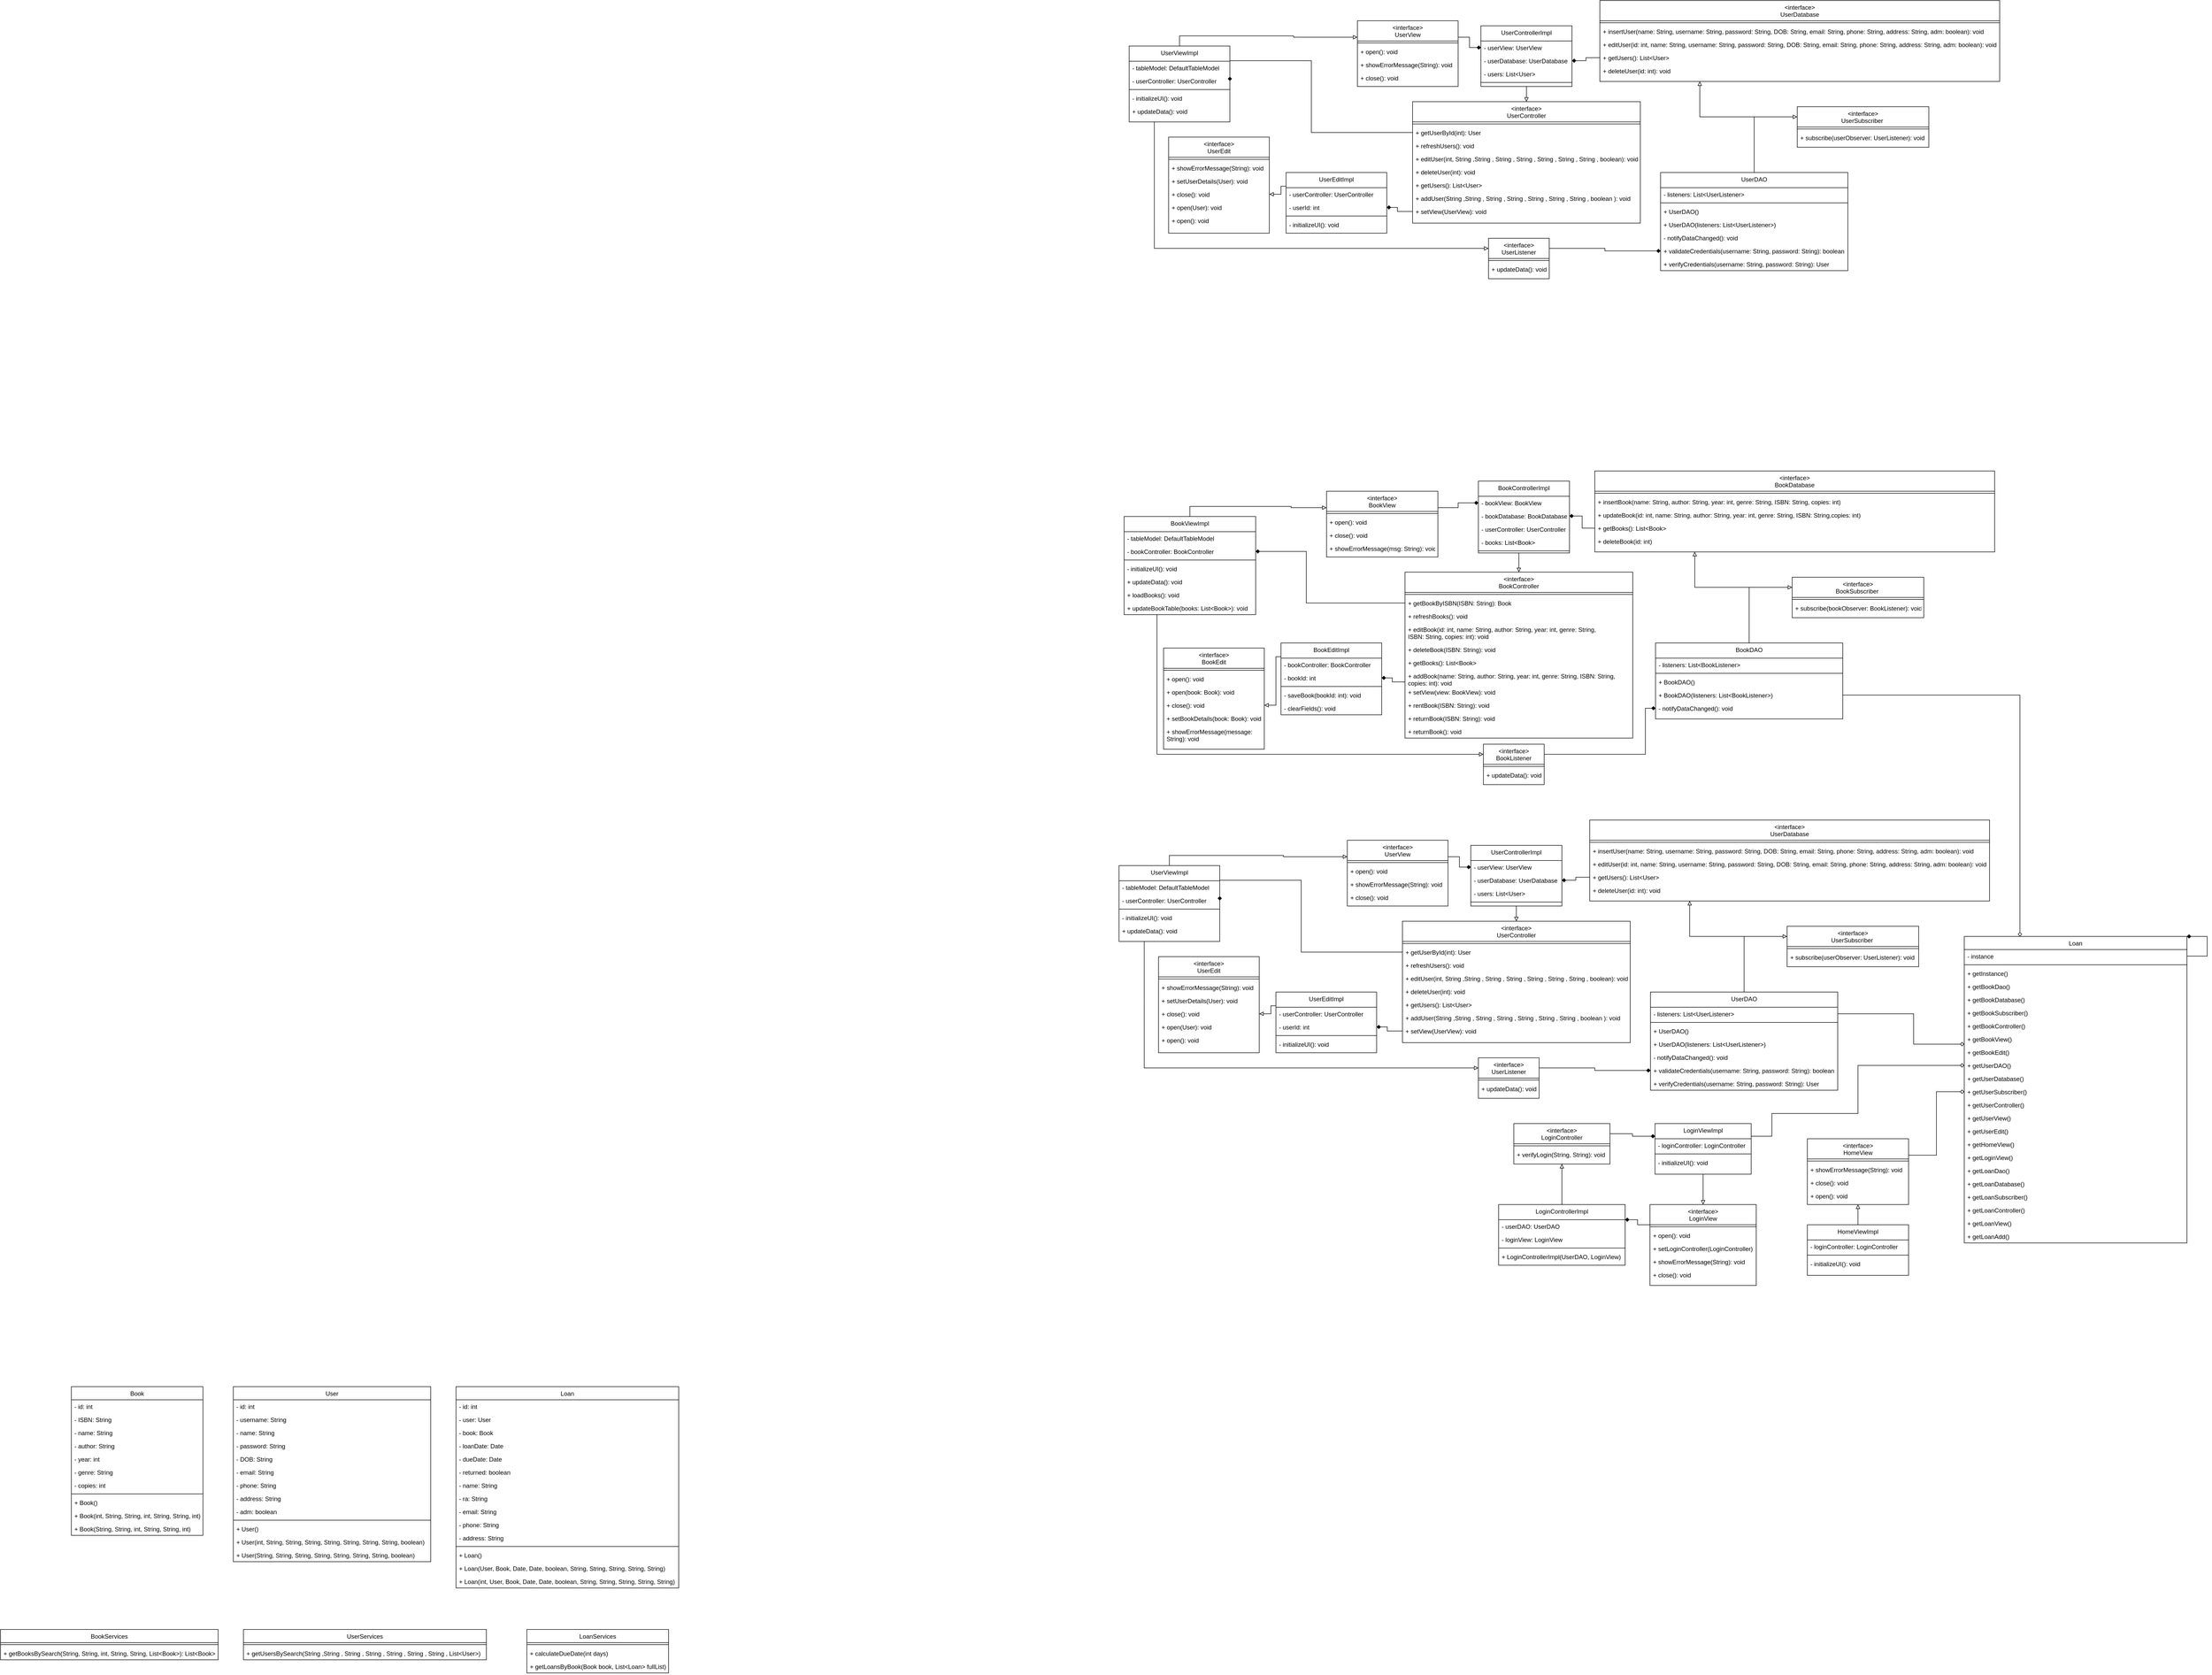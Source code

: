 <mxfile version="24.5.4" type="github">
  <diagram id="C5RBs43oDa-KdzZeNtuy" name="Page-1">
    <mxGraphModel dx="6221" dy="3911" grid="1" gridSize="10" guides="1" tooltips="1" connect="1" arrows="1" fold="1" page="1" pageScale="1" pageWidth="827" pageHeight="1169" math="0" shadow="0">
      <root>
        <mxCell id="WIyWlLk6GJQsqaUBKTNV-0" />
        <mxCell id="WIyWlLk6GJQsqaUBKTNV-1" parent="WIyWlLk6GJQsqaUBKTNV-0" />
        <mxCell id="_h8sS-52qm7GfvDOoYgC-0" value="Book" style="swimlane;fontStyle=0;align=center;verticalAlign=top;childLayout=stackLayout;horizontal=1;startSize=26;horizontalStack=0;resizeParent=1;resizeLast=0;collapsible=1;marginBottom=0;rounded=0;shadow=0;strokeWidth=1;" vertex="1" parent="WIyWlLk6GJQsqaUBKTNV-1">
          <mxGeometry x="-2970" y="760" width="260" height="294" as="geometry">
            <mxRectangle x="230" y="140" width="160" height="26" as="alternateBounds" />
          </mxGeometry>
        </mxCell>
        <mxCell id="_h8sS-52qm7GfvDOoYgC-1" value="- id: int" style="text;align=left;verticalAlign=top;spacingLeft=4;spacingRight=4;overflow=hidden;rotatable=0;points=[[0,0.5],[1,0.5]];portConstraint=eastwest;" vertex="1" parent="_h8sS-52qm7GfvDOoYgC-0">
          <mxGeometry y="26" width="260" height="26" as="geometry" />
        </mxCell>
        <mxCell id="_h8sS-52qm7GfvDOoYgC-2" value="- ISBN: String" style="text;align=left;verticalAlign=top;spacingLeft=4;spacingRight=4;overflow=hidden;rotatable=0;points=[[0,0.5],[1,0.5]];portConstraint=eastwest;rounded=0;shadow=0;html=0;" vertex="1" parent="_h8sS-52qm7GfvDOoYgC-0">
          <mxGeometry y="52" width="260" height="26" as="geometry" />
        </mxCell>
        <mxCell id="_h8sS-52qm7GfvDOoYgC-7" value="- name: String" style="text;align=left;verticalAlign=top;spacingLeft=4;spacingRight=4;overflow=hidden;rotatable=0;points=[[0,0.5],[1,0.5]];portConstraint=eastwest;rounded=0;shadow=0;html=0;" vertex="1" parent="_h8sS-52qm7GfvDOoYgC-0">
          <mxGeometry y="78" width="260" height="26" as="geometry" />
        </mxCell>
        <mxCell id="_h8sS-52qm7GfvDOoYgC-8" value="- author: String" style="text;align=left;verticalAlign=top;spacingLeft=4;spacingRight=4;overflow=hidden;rotatable=0;points=[[0,0.5],[1,0.5]];portConstraint=eastwest;rounded=0;shadow=0;html=0;" vertex="1" parent="_h8sS-52qm7GfvDOoYgC-0">
          <mxGeometry y="104" width="260" height="26" as="geometry" />
        </mxCell>
        <mxCell id="_h8sS-52qm7GfvDOoYgC-6" value="- year: int" style="text;align=left;verticalAlign=top;spacingLeft=4;spacingRight=4;overflow=hidden;rotatable=0;points=[[0,0.5],[1,0.5]];portConstraint=eastwest;" vertex="1" parent="_h8sS-52qm7GfvDOoYgC-0">
          <mxGeometry y="130" width="260" height="26" as="geometry" />
        </mxCell>
        <mxCell id="_h8sS-52qm7GfvDOoYgC-9" value="- genre: String" style="text;align=left;verticalAlign=top;spacingLeft=4;spacingRight=4;overflow=hidden;rotatable=0;points=[[0,0.5],[1,0.5]];portConstraint=eastwest;rounded=0;shadow=0;html=0;" vertex="1" parent="_h8sS-52qm7GfvDOoYgC-0">
          <mxGeometry y="156" width="260" height="26" as="geometry" />
        </mxCell>
        <mxCell id="_h8sS-52qm7GfvDOoYgC-3" value="- copies: int" style="text;align=left;verticalAlign=top;spacingLeft=4;spacingRight=4;overflow=hidden;rotatable=0;points=[[0,0.5],[1,0.5]];portConstraint=eastwest;rounded=0;shadow=0;html=0;" vertex="1" parent="_h8sS-52qm7GfvDOoYgC-0">
          <mxGeometry y="182" width="260" height="26" as="geometry" />
        </mxCell>
        <mxCell id="_h8sS-52qm7GfvDOoYgC-4" value="" style="line;html=1;strokeWidth=1;align=left;verticalAlign=middle;spacingTop=-1;spacingLeft=3;spacingRight=3;rotatable=0;labelPosition=right;points=[];portConstraint=eastwest;" vertex="1" parent="_h8sS-52qm7GfvDOoYgC-0">
          <mxGeometry y="208" width="260" height="8" as="geometry" />
        </mxCell>
        <mxCell id="_h8sS-52qm7GfvDOoYgC-5" value="+ Book()" style="text;align=left;verticalAlign=top;spacingLeft=4;spacingRight=4;overflow=hidden;rotatable=0;points=[[0,0.5],[1,0.5]];portConstraint=eastwest;" vertex="1" parent="_h8sS-52qm7GfvDOoYgC-0">
          <mxGeometry y="216" width="260" height="26" as="geometry" />
        </mxCell>
        <mxCell id="_h8sS-52qm7GfvDOoYgC-10" value="+ Book(int, String, String, int, String, String, int)" style="text;align=left;verticalAlign=top;spacingLeft=4;spacingRight=4;overflow=hidden;rotatable=0;points=[[0,0.5],[1,0.5]];portConstraint=eastwest;" vertex="1" parent="_h8sS-52qm7GfvDOoYgC-0">
          <mxGeometry y="242" width="260" height="26" as="geometry" />
        </mxCell>
        <mxCell id="_h8sS-52qm7GfvDOoYgC-11" value="+ Book(String, String, int, String, String, int)" style="text;align=left;verticalAlign=top;spacingLeft=4;spacingRight=4;overflow=hidden;rotatable=0;points=[[0,0.5],[1,0.5]];portConstraint=eastwest;" vertex="1" parent="_h8sS-52qm7GfvDOoYgC-0">
          <mxGeometry y="268" width="260" height="26" as="geometry" />
        </mxCell>
        <mxCell id="_h8sS-52qm7GfvDOoYgC-12" value="User" style="swimlane;fontStyle=0;align=center;verticalAlign=top;childLayout=stackLayout;horizontal=1;startSize=26;horizontalStack=0;resizeParent=1;resizeLast=0;collapsible=1;marginBottom=0;rounded=0;shadow=0;strokeWidth=1;" vertex="1" parent="WIyWlLk6GJQsqaUBKTNV-1">
          <mxGeometry x="-2650" y="760" width="390" height="346" as="geometry">
            <mxRectangle x="230" y="140" width="160" height="26" as="alternateBounds" />
          </mxGeometry>
        </mxCell>
        <mxCell id="_h8sS-52qm7GfvDOoYgC-13" value="- id: int" style="text;align=left;verticalAlign=top;spacingLeft=4;spacingRight=4;overflow=hidden;rotatable=0;points=[[0,0.5],[1,0.5]];portConstraint=eastwest;" vertex="1" parent="_h8sS-52qm7GfvDOoYgC-12">
          <mxGeometry y="26" width="390" height="26" as="geometry" />
        </mxCell>
        <mxCell id="_h8sS-52qm7GfvDOoYgC-14" value="- username: String" style="text;align=left;verticalAlign=top;spacingLeft=4;spacingRight=4;overflow=hidden;rotatable=0;points=[[0,0.5],[1,0.5]];portConstraint=eastwest;rounded=0;shadow=0;html=0;" vertex="1" parent="_h8sS-52qm7GfvDOoYgC-12">
          <mxGeometry y="52" width="390" height="26" as="geometry" />
        </mxCell>
        <mxCell id="_h8sS-52qm7GfvDOoYgC-15" value="- name: String" style="text;align=left;verticalAlign=top;spacingLeft=4;spacingRight=4;overflow=hidden;rotatable=0;points=[[0,0.5],[1,0.5]];portConstraint=eastwest;rounded=0;shadow=0;html=0;" vertex="1" parent="_h8sS-52qm7GfvDOoYgC-12">
          <mxGeometry y="78" width="390" height="26" as="geometry" />
        </mxCell>
        <mxCell id="_h8sS-52qm7GfvDOoYgC-16" value="- password: String" style="text;align=left;verticalAlign=top;spacingLeft=4;spacingRight=4;overflow=hidden;rotatable=0;points=[[0,0.5],[1,0.5]];portConstraint=eastwest;rounded=0;shadow=0;html=0;" vertex="1" parent="_h8sS-52qm7GfvDOoYgC-12">
          <mxGeometry y="104" width="390" height="26" as="geometry" />
        </mxCell>
        <mxCell id="_h8sS-52qm7GfvDOoYgC-17" value="- DOB: String" style="text;align=left;verticalAlign=top;spacingLeft=4;spacingRight=4;overflow=hidden;rotatable=0;points=[[0,0.5],[1,0.5]];portConstraint=eastwest;" vertex="1" parent="_h8sS-52qm7GfvDOoYgC-12">
          <mxGeometry y="130" width="390" height="26" as="geometry" />
        </mxCell>
        <mxCell id="_h8sS-52qm7GfvDOoYgC-18" value="- email: String" style="text;align=left;verticalAlign=top;spacingLeft=4;spacingRight=4;overflow=hidden;rotatable=0;points=[[0,0.5],[1,0.5]];portConstraint=eastwest;rounded=0;shadow=0;html=0;" vertex="1" parent="_h8sS-52qm7GfvDOoYgC-12">
          <mxGeometry y="156" width="390" height="26" as="geometry" />
        </mxCell>
        <mxCell id="_h8sS-52qm7GfvDOoYgC-19" value="- phone: String" style="text;align=left;verticalAlign=top;spacingLeft=4;spacingRight=4;overflow=hidden;rotatable=0;points=[[0,0.5],[1,0.5]];portConstraint=eastwest;rounded=0;shadow=0;html=0;" vertex="1" parent="_h8sS-52qm7GfvDOoYgC-12">
          <mxGeometry y="182" width="390" height="26" as="geometry" />
        </mxCell>
        <mxCell id="_h8sS-52qm7GfvDOoYgC-24" value="- address: String" style="text;align=left;verticalAlign=top;spacingLeft=4;spacingRight=4;overflow=hidden;rotatable=0;points=[[0,0.5],[1,0.5]];portConstraint=eastwest;rounded=0;shadow=0;html=0;" vertex="1" parent="_h8sS-52qm7GfvDOoYgC-12">
          <mxGeometry y="208" width="390" height="26" as="geometry" />
        </mxCell>
        <mxCell id="_h8sS-52qm7GfvDOoYgC-25" value="- adm: boolean" style="text;align=left;verticalAlign=top;spacingLeft=4;spacingRight=4;overflow=hidden;rotatable=0;points=[[0,0.5],[1,0.5]];portConstraint=eastwest;rounded=0;shadow=0;html=0;" vertex="1" parent="_h8sS-52qm7GfvDOoYgC-12">
          <mxGeometry y="234" width="390" height="26" as="geometry" />
        </mxCell>
        <mxCell id="_h8sS-52qm7GfvDOoYgC-20" value="" style="line;html=1;strokeWidth=1;align=left;verticalAlign=middle;spacingTop=-1;spacingLeft=3;spacingRight=3;rotatable=0;labelPosition=right;points=[];portConstraint=eastwest;" vertex="1" parent="_h8sS-52qm7GfvDOoYgC-12">
          <mxGeometry y="260" width="390" height="8" as="geometry" />
        </mxCell>
        <mxCell id="_h8sS-52qm7GfvDOoYgC-21" value="+ User()" style="text;align=left;verticalAlign=top;spacingLeft=4;spacingRight=4;overflow=hidden;rotatable=0;points=[[0,0.5],[1,0.5]];portConstraint=eastwest;" vertex="1" parent="_h8sS-52qm7GfvDOoYgC-12">
          <mxGeometry y="268" width="390" height="26" as="geometry" />
        </mxCell>
        <mxCell id="_h8sS-52qm7GfvDOoYgC-22" value="+ User(int, String, String, String, String, String, String, String, boolean)" style="text;align=left;verticalAlign=top;spacingLeft=4;spacingRight=4;overflow=hidden;rotatable=0;points=[[0,0.5],[1,0.5]];portConstraint=eastwest;" vertex="1" parent="_h8sS-52qm7GfvDOoYgC-12">
          <mxGeometry y="294" width="390" height="26" as="geometry" />
        </mxCell>
        <mxCell id="_h8sS-52qm7GfvDOoYgC-23" value="+ User(String, String, String, String, String, String, String, boolean)" style="text;align=left;verticalAlign=top;spacingLeft=4;spacingRight=4;overflow=hidden;rotatable=0;points=[[0,0.5],[1,0.5]];portConstraint=eastwest;" vertex="1" parent="_h8sS-52qm7GfvDOoYgC-12">
          <mxGeometry y="320" width="390" height="26" as="geometry" />
        </mxCell>
        <mxCell id="_h8sS-52qm7GfvDOoYgC-26" value="Loan" style="swimlane;fontStyle=0;align=center;verticalAlign=top;childLayout=stackLayout;horizontal=1;startSize=26;horizontalStack=0;resizeParent=1;resizeLast=0;collapsible=1;marginBottom=0;rounded=0;shadow=0;strokeWidth=1;" vertex="1" parent="WIyWlLk6GJQsqaUBKTNV-1">
          <mxGeometry x="-2210" y="760" width="440" height="398" as="geometry">
            <mxRectangle x="230" y="140" width="160" height="26" as="alternateBounds" />
          </mxGeometry>
        </mxCell>
        <mxCell id="_h8sS-52qm7GfvDOoYgC-27" value="- id: int" style="text;align=left;verticalAlign=top;spacingLeft=4;spacingRight=4;overflow=hidden;rotatable=0;points=[[0,0.5],[1,0.5]];portConstraint=eastwest;" vertex="1" parent="_h8sS-52qm7GfvDOoYgC-26">
          <mxGeometry y="26" width="440" height="26" as="geometry" />
        </mxCell>
        <mxCell id="_h8sS-52qm7GfvDOoYgC-28" value="- user: User" style="text;align=left;verticalAlign=top;spacingLeft=4;spacingRight=4;overflow=hidden;rotatable=0;points=[[0,0.5],[1,0.5]];portConstraint=eastwest;rounded=0;shadow=0;html=0;" vertex="1" parent="_h8sS-52qm7GfvDOoYgC-26">
          <mxGeometry y="52" width="440" height="26" as="geometry" />
        </mxCell>
        <mxCell id="_h8sS-52qm7GfvDOoYgC-29" value="- book: Book" style="text;align=left;verticalAlign=top;spacingLeft=4;spacingRight=4;overflow=hidden;rotatable=0;points=[[0,0.5],[1,0.5]];portConstraint=eastwest;rounded=0;shadow=0;html=0;" vertex="1" parent="_h8sS-52qm7GfvDOoYgC-26">
          <mxGeometry y="78" width="440" height="26" as="geometry" />
        </mxCell>
        <mxCell id="_h8sS-52qm7GfvDOoYgC-30" value="- loanDate: Date" style="text;align=left;verticalAlign=top;spacingLeft=4;spacingRight=4;overflow=hidden;rotatable=0;points=[[0,0.5],[1,0.5]];portConstraint=eastwest;rounded=0;shadow=0;html=0;" vertex="1" parent="_h8sS-52qm7GfvDOoYgC-26">
          <mxGeometry y="104" width="440" height="26" as="geometry" />
        </mxCell>
        <mxCell id="_h8sS-52qm7GfvDOoYgC-31" value="- dueDate: Date" style="text;align=left;verticalAlign=top;spacingLeft=4;spacingRight=4;overflow=hidden;rotatable=0;points=[[0,0.5],[1,0.5]];portConstraint=eastwest;" vertex="1" parent="_h8sS-52qm7GfvDOoYgC-26">
          <mxGeometry y="130" width="440" height="26" as="geometry" />
        </mxCell>
        <mxCell id="_h8sS-52qm7GfvDOoYgC-32" value="- returned: boolean" style="text;align=left;verticalAlign=top;spacingLeft=4;spacingRight=4;overflow=hidden;rotatable=0;points=[[0,0.5],[1,0.5]];portConstraint=eastwest;rounded=0;shadow=0;html=0;" vertex="1" parent="_h8sS-52qm7GfvDOoYgC-26">
          <mxGeometry y="156" width="440" height="26" as="geometry" />
        </mxCell>
        <mxCell id="_h8sS-52qm7GfvDOoYgC-33" value="- name: String" style="text;align=left;verticalAlign=top;spacingLeft=4;spacingRight=4;overflow=hidden;rotatable=0;points=[[0,0.5],[1,0.5]];portConstraint=eastwest;rounded=0;shadow=0;html=0;" vertex="1" parent="_h8sS-52qm7GfvDOoYgC-26">
          <mxGeometry y="182" width="440" height="26" as="geometry" />
        </mxCell>
        <mxCell id="_h8sS-52qm7GfvDOoYgC-34" value="- ra: String" style="text;align=left;verticalAlign=top;spacingLeft=4;spacingRight=4;overflow=hidden;rotatable=0;points=[[0,0.5],[1,0.5]];portConstraint=eastwest;rounded=0;shadow=0;html=0;" vertex="1" parent="_h8sS-52qm7GfvDOoYgC-26">
          <mxGeometry y="208" width="440" height="26" as="geometry" />
        </mxCell>
        <mxCell id="_h8sS-52qm7GfvDOoYgC-35" value="- email: String" style="text;align=left;verticalAlign=top;spacingLeft=4;spacingRight=4;overflow=hidden;rotatable=0;points=[[0,0.5],[1,0.5]];portConstraint=eastwest;rounded=0;shadow=0;html=0;" vertex="1" parent="_h8sS-52qm7GfvDOoYgC-26">
          <mxGeometry y="234" width="440" height="26" as="geometry" />
        </mxCell>
        <mxCell id="_h8sS-52qm7GfvDOoYgC-41" value="- phone: String" style="text;align=left;verticalAlign=top;spacingLeft=4;spacingRight=4;overflow=hidden;rotatable=0;points=[[0,0.5],[1,0.5]];portConstraint=eastwest;rounded=0;shadow=0;html=0;" vertex="1" parent="_h8sS-52qm7GfvDOoYgC-26">
          <mxGeometry y="260" width="440" height="26" as="geometry" />
        </mxCell>
        <mxCell id="_h8sS-52qm7GfvDOoYgC-42" value="- address: String" style="text;align=left;verticalAlign=top;spacingLeft=4;spacingRight=4;overflow=hidden;rotatable=0;points=[[0,0.5],[1,0.5]];portConstraint=eastwest;rounded=0;shadow=0;html=0;" vertex="1" parent="_h8sS-52qm7GfvDOoYgC-26">
          <mxGeometry y="286" width="440" height="26" as="geometry" />
        </mxCell>
        <mxCell id="_h8sS-52qm7GfvDOoYgC-36" value="" style="line;html=1;strokeWidth=1;align=left;verticalAlign=middle;spacingTop=-1;spacingLeft=3;spacingRight=3;rotatable=0;labelPosition=right;points=[];portConstraint=eastwest;" vertex="1" parent="_h8sS-52qm7GfvDOoYgC-26">
          <mxGeometry y="312" width="440" height="8" as="geometry" />
        </mxCell>
        <mxCell id="_h8sS-52qm7GfvDOoYgC-37" value="+ Loan()" style="text;align=left;verticalAlign=top;spacingLeft=4;spacingRight=4;overflow=hidden;rotatable=0;points=[[0,0.5],[1,0.5]];portConstraint=eastwest;" vertex="1" parent="_h8sS-52qm7GfvDOoYgC-26">
          <mxGeometry y="320" width="440" height="26" as="geometry" />
        </mxCell>
        <mxCell id="_h8sS-52qm7GfvDOoYgC-38" value="+ Loan(User, Book, Date, Date, boolean, String, String, String, String, String)" style="text;align=left;verticalAlign=top;spacingLeft=4;spacingRight=4;overflow=hidden;rotatable=0;points=[[0,0.5],[1,0.5]];portConstraint=eastwest;" vertex="1" parent="_h8sS-52qm7GfvDOoYgC-26">
          <mxGeometry y="346" width="440" height="26" as="geometry" />
        </mxCell>
        <mxCell id="_h8sS-52qm7GfvDOoYgC-39" value="+ Loan(int, User, Book, Date, Date, boolean, String, String, String, String, String)" style="text;align=left;verticalAlign=top;spacingLeft=4;spacingRight=4;overflow=hidden;rotatable=0;points=[[0,0.5],[1,0.5]];portConstraint=eastwest;" vertex="1" parent="_h8sS-52qm7GfvDOoYgC-26">
          <mxGeometry y="372" width="440" height="26" as="geometry" />
        </mxCell>
        <mxCell id="_h8sS-52qm7GfvDOoYgC-43" value="BookServices" style="swimlane;fontStyle=0;align=center;verticalAlign=top;childLayout=stackLayout;horizontal=1;startSize=26;horizontalStack=0;resizeParent=1;resizeLast=0;collapsible=1;marginBottom=0;rounded=0;shadow=0;strokeWidth=1;" vertex="1" parent="WIyWlLk6GJQsqaUBKTNV-1">
          <mxGeometry x="-3110" y="1240" width="430" height="60" as="geometry">
            <mxRectangle x="340" y="380" width="170" height="26" as="alternateBounds" />
          </mxGeometry>
        </mxCell>
        <mxCell id="_h8sS-52qm7GfvDOoYgC-45" value="" style="line;html=1;strokeWidth=1;align=left;verticalAlign=middle;spacingTop=-1;spacingLeft=3;spacingRight=3;rotatable=0;labelPosition=right;points=[];portConstraint=eastwest;" vertex="1" parent="_h8sS-52qm7GfvDOoYgC-43">
          <mxGeometry y="26" width="430" height="8" as="geometry" />
        </mxCell>
        <mxCell id="_h8sS-52qm7GfvDOoYgC-44" value="+ getBooksBySearch(String, String, int, String, String, List&lt;Book&gt;): List&lt;Book&gt;" style="text;align=left;verticalAlign=top;spacingLeft=4;spacingRight=4;overflow=hidden;rotatable=0;points=[[0,0.5],[1,0.5]];portConstraint=eastwest;" vertex="1" parent="_h8sS-52qm7GfvDOoYgC-43">
          <mxGeometry y="34" width="430" height="26" as="geometry" />
        </mxCell>
        <mxCell id="_h8sS-52qm7GfvDOoYgC-46" value="UserServices" style="swimlane;fontStyle=0;align=center;verticalAlign=top;childLayout=stackLayout;horizontal=1;startSize=26;horizontalStack=0;resizeParent=1;resizeLast=0;collapsible=1;marginBottom=0;rounded=0;shadow=0;strokeWidth=1;" vertex="1" parent="WIyWlLk6GJQsqaUBKTNV-1">
          <mxGeometry x="-2630" y="1240" width="480" height="60" as="geometry">
            <mxRectangle x="340" y="380" width="170" height="26" as="alternateBounds" />
          </mxGeometry>
        </mxCell>
        <mxCell id="_h8sS-52qm7GfvDOoYgC-47" value="" style="line;html=1;strokeWidth=1;align=left;verticalAlign=middle;spacingTop=-1;spacingLeft=3;spacingRight=3;rotatable=0;labelPosition=right;points=[];portConstraint=eastwest;" vertex="1" parent="_h8sS-52qm7GfvDOoYgC-46">
          <mxGeometry y="26" width="480" height="8" as="geometry" />
        </mxCell>
        <mxCell id="_h8sS-52qm7GfvDOoYgC-48" value="+ getUsersBySearch(String ,String , String , String , String , String , String , List&lt;User&gt;)" style="text;align=left;verticalAlign=top;spacingLeft=4;spacingRight=4;overflow=hidden;rotatable=0;points=[[0,0.5],[1,0.5]];portConstraint=eastwest;" vertex="1" parent="_h8sS-52qm7GfvDOoYgC-46">
          <mxGeometry y="34" width="480" height="26" as="geometry" />
        </mxCell>
        <mxCell id="_h8sS-52qm7GfvDOoYgC-49" value="LoanServices" style="swimlane;fontStyle=0;align=center;verticalAlign=top;childLayout=stackLayout;horizontal=1;startSize=26;horizontalStack=0;resizeParent=1;resizeLast=0;collapsible=1;marginBottom=0;rounded=0;shadow=0;strokeWidth=1;" vertex="1" parent="WIyWlLk6GJQsqaUBKTNV-1">
          <mxGeometry x="-2070" y="1240" width="280" height="86" as="geometry">
            <mxRectangle x="340" y="380" width="170" height="26" as="alternateBounds" />
          </mxGeometry>
        </mxCell>
        <mxCell id="_h8sS-52qm7GfvDOoYgC-50" value="" style="line;html=1;strokeWidth=1;align=left;verticalAlign=middle;spacingTop=-1;spacingLeft=3;spacingRight=3;rotatable=0;labelPosition=right;points=[];portConstraint=eastwest;" vertex="1" parent="_h8sS-52qm7GfvDOoYgC-49">
          <mxGeometry y="26" width="280" height="8" as="geometry" />
        </mxCell>
        <mxCell id="_h8sS-52qm7GfvDOoYgC-51" value="+ calculateDueDate(int days)" style="text;align=left;verticalAlign=top;spacingLeft=4;spacingRight=4;overflow=hidden;rotatable=0;points=[[0,0.5],[1,0.5]];portConstraint=eastwest;" vertex="1" parent="_h8sS-52qm7GfvDOoYgC-49">
          <mxGeometry y="34" width="280" height="26" as="geometry" />
        </mxCell>
        <mxCell id="_h8sS-52qm7GfvDOoYgC-52" value="+ getLoansByBook(Book book, List&lt;Loan&gt; fullList)" style="text;align=left;verticalAlign=top;spacingLeft=4;spacingRight=4;overflow=hidden;rotatable=0;points=[[0,0.5],[1,0.5]];portConstraint=eastwest;" vertex="1" parent="_h8sS-52qm7GfvDOoYgC-49">
          <mxGeometry y="60" width="280" height="26" as="geometry" />
        </mxCell>
        <mxCell id="_h8sS-52qm7GfvDOoYgC-269" style="edgeStyle=orthogonalEdgeStyle;rounded=0;orthogonalLoop=1;jettySize=auto;html=1;exitX=1;exitY=0.25;exitDx=0;exitDy=0;entryX=0;entryY=0.5;entryDx=0;entryDy=0;endArrow=diamond;endFill=0;" edge="1" parent="WIyWlLk6GJQsqaUBKTNV-1" source="_h8sS-52qm7GfvDOoYgC-53" target="_h8sS-52qm7GfvDOoYgC-254">
          <mxGeometry relative="1" as="geometry" />
        </mxCell>
        <mxCell id="_h8sS-52qm7GfvDOoYgC-53" value="&lt;interface&gt;&#xa;HomeView" style="swimlane;fontStyle=0;align=center;verticalAlign=top;childLayout=stackLayout;horizontal=1;startSize=40;horizontalStack=0;resizeParent=1;resizeLast=0;collapsible=1;marginBottom=0;rounded=0;shadow=0;strokeWidth=1;" vertex="1" parent="WIyWlLk6GJQsqaUBKTNV-1">
          <mxGeometry x="460" y="270" width="200" height="130" as="geometry">
            <mxRectangle x="230" y="140" width="160" height="26" as="alternateBounds" />
          </mxGeometry>
        </mxCell>
        <mxCell id="_h8sS-52qm7GfvDOoYgC-61" value="" style="line;html=1;strokeWidth=1;align=left;verticalAlign=middle;spacingTop=-1;spacingLeft=3;spacingRight=3;rotatable=0;labelPosition=right;points=[];portConstraint=eastwest;" vertex="1" parent="_h8sS-52qm7GfvDOoYgC-53">
          <mxGeometry y="40" width="200" height="8" as="geometry" />
        </mxCell>
        <mxCell id="_h8sS-52qm7GfvDOoYgC-56" value="+ showErrorMessage(String): void" style="text;align=left;verticalAlign=top;spacingLeft=4;spacingRight=4;overflow=hidden;rotatable=0;points=[[0,0.5],[1,0.5]];portConstraint=eastwest;rounded=0;shadow=0;html=0;" vertex="1" parent="_h8sS-52qm7GfvDOoYgC-53">
          <mxGeometry y="48" width="200" height="26" as="geometry" />
        </mxCell>
        <mxCell id="_h8sS-52qm7GfvDOoYgC-55" value="+ close(): void" style="text;align=left;verticalAlign=top;spacingLeft=4;spacingRight=4;overflow=hidden;rotatable=0;points=[[0,0.5],[1,0.5]];portConstraint=eastwest;rounded=0;shadow=0;html=0;" vertex="1" parent="_h8sS-52qm7GfvDOoYgC-53">
          <mxGeometry y="74" width="200" height="26" as="geometry" />
        </mxCell>
        <mxCell id="_h8sS-52qm7GfvDOoYgC-54" value="+ open(): void" style="text;align=left;verticalAlign=top;spacingLeft=4;spacingRight=4;overflow=hidden;rotatable=0;points=[[0,0.5],[1,0.5]];portConstraint=eastwest;" vertex="1" parent="_h8sS-52qm7GfvDOoYgC-53">
          <mxGeometry y="100" width="200" height="26" as="geometry" />
        </mxCell>
        <mxCell id="_h8sS-52qm7GfvDOoYgC-264" style="edgeStyle=orthogonalEdgeStyle;rounded=0;orthogonalLoop=1;jettySize=auto;html=1;exitX=1;exitY=0.25;exitDx=0;exitDy=0;entryX=0;entryY=0.25;entryDx=0;entryDy=0;endArrow=diamond;endFill=1;" edge="1" parent="WIyWlLk6GJQsqaUBKTNV-1" source="_h8sS-52qm7GfvDOoYgC-65" target="_h8sS-52qm7GfvDOoYgC-110">
          <mxGeometry relative="1" as="geometry" />
        </mxCell>
        <mxCell id="_h8sS-52qm7GfvDOoYgC-65" value="&lt;interface&gt;&#xa;LoginController" style="swimlane;fontStyle=0;align=center;verticalAlign=top;childLayout=stackLayout;horizontal=1;startSize=40;horizontalStack=0;resizeParent=1;resizeLast=0;collapsible=1;marginBottom=0;rounded=0;shadow=0;strokeWidth=1;" vertex="1" parent="WIyWlLk6GJQsqaUBKTNV-1">
          <mxGeometry x="-120" y="240" width="190" height="80" as="geometry">
            <mxRectangle x="230" y="140" width="160" height="26" as="alternateBounds" />
          </mxGeometry>
        </mxCell>
        <mxCell id="_h8sS-52qm7GfvDOoYgC-69" value="" style="line;html=1;strokeWidth=1;align=left;verticalAlign=middle;spacingTop=-1;spacingLeft=3;spacingRight=3;rotatable=0;labelPosition=right;points=[];portConstraint=eastwest;" vertex="1" parent="_h8sS-52qm7GfvDOoYgC-65">
          <mxGeometry y="40" width="190" height="8" as="geometry" />
        </mxCell>
        <mxCell id="_h8sS-52qm7GfvDOoYgC-66" value="+ verifyLogin(String, String): void" style="text;align=left;verticalAlign=top;spacingLeft=4;spacingRight=4;overflow=hidden;rotatable=0;points=[[0,0.5],[1,0.5]];portConstraint=eastwest;" vertex="1" parent="_h8sS-52qm7GfvDOoYgC-65">
          <mxGeometry y="48" width="190" height="26" as="geometry" />
        </mxCell>
        <mxCell id="_h8sS-52qm7GfvDOoYgC-265" style="edgeStyle=orthogonalEdgeStyle;rounded=0;orthogonalLoop=1;jettySize=auto;html=1;exitX=0;exitY=0.25;exitDx=0;exitDy=0;entryX=1;entryY=0.25;entryDx=0;entryDy=0;endArrow=diamond;endFill=1;" edge="1" parent="WIyWlLk6GJQsqaUBKTNV-1" source="_h8sS-52qm7GfvDOoYgC-70" target="_h8sS-52qm7GfvDOoYgC-107">
          <mxGeometry relative="1" as="geometry" />
        </mxCell>
        <mxCell id="_h8sS-52qm7GfvDOoYgC-70" value="&lt;interface&gt;&#xa;LoginView" style="swimlane;fontStyle=0;align=center;verticalAlign=top;childLayout=stackLayout;horizontal=1;startSize=40;horizontalStack=0;resizeParent=1;resizeLast=0;collapsible=1;marginBottom=0;rounded=0;shadow=0;strokeWidth=1;" vertex="1" parent="WIyWlLk6GJQsqaUBKTNV-1">
          <mxGeometry x="149" y="400" width="210" height="160" as="geometry">
            <mxRectangle x="230" y="140" width="160" height="26" as="alternateBounds" />
          </mxGeometry>
        </mxCell>
        <mxCell id="_h8sS-52qm7GfvDOoYgC-72" value="" style="line;html=1;strokeWidth=1;align=left;verticalAlign=middle;spacingTop=-1;spacingLeft=3;spacingRight=3;rotatable=0;labelPosition=right;points=[];portConstraint=eastwest;" vertex="1" parent="_h8sS-52qm7GfvDOoYgC-70">
          <mxGeometry y="40" width="210" height="8" as="geometry" />
        </mxCell>
        <mxCell id="_h8sS-52qm7GfvDOoYgC-71" value="+ open(): void" style="text;align=left;verticalAlign=top;spacingLeft=4;spacingRight=4;overflow=hidden;rotatable=0;points=[[0,0.5],[1,0.5]];portConstraint=eastwest;" vertex="1" parent="_h8sS-52qm7GfvDOoYgC-70">
          <mxGeometry y="48" width="210" height="26" as="geometry" />
        </mxCell>
        <mxCell id="_h8sS-52qm7GfvDOoYgC-74" value="+ setLoginController(LoginController)" style="text;align=left;verticalAlign=top;spacingLeft=4;spacingRight=4;overflow=hidden;rotatable=0;points=[[0,0.5],[1,0.5]];portConstraint=eastwest;" vertex="1" parent="_h8sS-52qm7GfvDOoYgC-70">
          <mxGeometry y="74" width="210" height="26" as="geometry" />
        </mxCell>
        <mxCell id="_h8sS-52qm7GfvDOoYgC-75" value="+ showErrorMessage(String): void" style="text;align=left;verticalAlign=top;spacingLeft=4;spacingRight=4;overflow=hidden;rotatable=0;points=[[0,0.5],[1,0.5]];portConstraint=eastwest;" vertex="1" parent="_h8sS-52qm7GfvDOoYgC-70">
          <mxGeometry y="100" width="210" height="26" as="geometry" />
        </mxCell>
        <mxCell id="_h8sS-52qm7GfvDOoYgC-73" value="+ close(): void" style="text;align=left;verticalAlign=top;spacingLeft=4;spacingRight=4;overflow=hidden;rotatable=0;points=[[0,0.5],[1,0.5]];portConstraint=eastwest;" vertex="1" parent="_h8sS-52qm7GfvDOoYgC-70">
          <mxGeometry y="126" width="210" height="26" as="geometry" />
        </mxCell>
        <mxCell id="_h8sS-52qm7GfvDOoYgC-76" value="&lt;interface&gt;&#xa;UserController" style="swimlane;fontStyle=0;align=center;verticalAlign=top;childLayout=stackLayout;horizontal=1;startSize=40;horizontalStack=0;resizeParent=1;resizeLast=0;collapsible=1;marginBottom=0;rounded=0;shadow=0;strokeWidth=1;" vertex="1" parent="WIyWlLk6GJQsqaUBKTNV-1">
          <mxGeometry x="-340" y="-160" width="450" height="240" as="geometry">
            <mxRectangle x="230" y="140" width="160" height="26" as="alternateBounds" />
          </mxGeometry>
        </mxCell>
        <mxCell id="_h8sS-52qm7GfvDOoYgC-81" value="" style="line;html=1;strokeWidth=1;align=left;verticalAlign=middle;spacingTop=-1;spacingLeft=3;spacingRight=3;rotatable=0;labelPosition=right;points=[];portConstraint=eastwest;" vertex="1" parent="_h8sS-52qm7GfvDOoYgC-76">
          <mxGeometry y="40" width="450" height="8" as="geometry" />
        </mxCell>
        <mxCell id="_h8sS-52qm7GfvDOoYgC-84" value="+ getUserById(int): User" style="text;align=left;verticalAlign=top;spacingLeft=4;spacingRight=4;overflow=hidden;rotatable=0;points=[[0,0.5],[1,0.5]];portConstraint=eastwest;" vertex="1" parent="_h8sS-52qm7GfvDOoYgC-76">
          <mxGeometry y="48" width="450" height="26" as="geometry" />
        </mxCell>
        <mxCell id="_h8sS-52qm7GfvDOoYgC-83" value="+ refreshUsers(): void" style="text;align=left;verticalAlign=top;spacingLeft=4;spacingRight=4;overflow=hidden;rotatable=0;points=[[0,0.5],[1,0.5]];portConstraint=eastwest;" vertex="1" parent="_h8sS-52qm7GfvDOoYgC-76">
          <mxGeometry y="74" width="450" height="26" as="geometry" />
        </mxCell>
        <mxCell id="_h8sS-52qm7GfvDOoYgC-82" value="+ editUser(int, String ,String , String , String , String , String , String , boolean): void" style="text;align=left;verticalAlign=top;spacingLeft=4;spacingRight=4;overflow=hidden;rotatable=0;points=[[0,0.5],[1,0.5]];portConstraint=eastwest;" vertex="1" parent="_h8sS-52qm7GfvDOoYgC-76">
          <mxGeometry y="100" width="450" height="26" as="geometry" />
        </mxCell>
        <mxCell id="_h8sS-52qm7GfvDOoYgC-80" value="+ deleteUser(int): void" style="text;align=left;verticalAlign=top;spacingLeft=4;spacingRight=4;overflow=hidden;rotatable=0;points=[[0,0.5],[1,0.5]];portConstraint=eastwest;" vertex="1" parent="_h8sS-52qm7GfvDOoYgC-76">
          <mxGeometry y="126" width="450" height="26" as="geometry" />
        </mxCell>
        <mxCell id="_h8sS-52qm7GfvDOoYgC-79" value="+ getUsers(): List&lt;User&gt;" style="text;align=left;verticalAlign=top;spacingLeft=4;spacingRight=4;overflow=hidden;rotatable=0;points=[[0,0.5],[1,0.5]];portConstraint=eastwest;" vertex="1" parent="_h8sS-52qm7GfvDOoYgC-76">
          <mxGeometry y="152" width="450" height="26" as="geometry" />
        </mxCell>
        <mxCell id="_h8sS-52qm7GfvDOoYgC-78" value="+ addUser(String ,String , String , String , String , String , String , boolean ): void" style="text;align=left;verticalAlign=top;spacingLeft=4;spacingRight=4;overflow=hidden;rotatable=0;points=[[0,0.5],[1,0.5]];portConstraint=eastwest;" vertex="1" parent="_h8sS-52qm7GfvDOoYgC-76">
          <mxGeometry y="178" width="450" height="26" as="geometry" />
        </mxCell>
        <mxCell id="_h8sS-52qm7GfvDOoYgC-77" value="+ setView(UserView): void" style="text;align=left;verticalAlign=top;spacingLeft=4;spacingRight=4;overflow=hidden;rotatable=0;points=[[0,0.5],[1,0.5]];portConstraint=eastwest;" vertex="1" parent="_h8sS-52qm7GfvDOoYgC-76">
          <mxGeometry y="204" width="450" height="26" as="geometry" />
        </mxCell>
        <mxCell id="_h8sS-52qm7GfvDOoYgC-224" style="edgeStyle=orthogonalEdgeStyle;rounded=0;orthogonalLoop=1;jettySize=auto;html=1;exitX=1;exitY=0.25;exitDx=0;exitDy=0;entryX=0;entryY=0.5;entryDx=0;entryDy=0;endArrow=diamond;endFill=1;" edge="1" parent="WIyWlLk6GJQsqaUBKTNV-1" source="_h8sS-52qm7GfvDOoYgC-86" target="_h8sS-52qm7GfvDOoYgC-117">
          <mxGeometry relative="1" as="geometry" />
        </mxCell>
        <mxCell id="_h8sS-52qm7GfvDOoYgC-86" value="&lt;interface&gt;&#xa;UserView" style="swimlane;fontStyle=0;align=center;verticalAlign=top;childLayout=stackLayout;horizontal=1;startSize=40;horizontalStack=0;resizeParent=1;resizeLast=0;collapsible=1;marginBottom=0;rounded=0;shadow=0;strokeWidth=1;" vertex="1" parent="WIyWlLk6GJQsqaUBKTNV-1">
          <mxGeometry x="-449" y="-320" width="199" height="130" as="geometry">
            <mxRectangle x="230" y="140" width="160" height="26" as="alternateBounds" />
          </mxGeometry>
        </mxCell>
        <mxCell id="_h8sS-52qm7GfvDOoYgC-94" value="" style="line;html=1;strokeWidth=1;align=left;verticalAlign=middle;spacingTop=-1;spacingLeft=3;spacingRight=3;rotatable=0;labelPosition=right;points=[];portConstraint=eastwest;" vertex="1" parent="_h8sS-52qm7GfvDOoYgC-86">
          <mxGeometry y="40" width="199" height="8" as="geometry" />
        </mxCell>
        <mxCell id="_h8sS-52qm7GfvDOoYgC-87" value="+ open(): void" style="text;align=left;verticalAlign=top;spacingLeft=4;spacingRight=4;overflow=hidden;rotatable=0;points=[[0,0.5],[1,0.5]];portConstraint=eastwest;" vertex="1" parent="_h8sS-52qm7GfvDOoYgC-86">
          <mxGeometry y="48" width="199" height="26" as="geometry" />
        </mxCell>
        <mxCell id="_h8sS-52qm7GfvDOoYgC-89" value="+ showErrorMessage(String): void" style="text;align=left;verticalAlign=top;spacingLeft=4;spacingRight=4;overflow=hidden;rotatable=0;points=[[0,0.5],[1,0.5]];portConstraint=eastwest;" vertex="1" parent="_h8sS-52qm7GfvDOoYgC-86">
          <mxGeometry y="74" width="199" height="26" as="geometry" />
        </mxCell>
        <mxCell id="_h8sS-52qm7GfvDOoYgC-88" value="+ close(): void" style="text;align=left;verticalAlign=top;spacingLeft=4;spacingRight=4;overflow=hidden;rotatable=0;points=[[0,0.5],[1,0.5]];portConstraint=eastwest;" vertex="1" parent="_h8sS-52qm7GfvDOoYgC-86">
          <mxGeometry y="100" width="199" height="26" as="geometry" />
        </mxCell>
        <mxCell id="_h8sS-52qm7GfvDOoYgC-210" style="edgeStyle=orthogonalEdgeStyle;rounded=0;orthogonalLoop=1;jettySize=auto;html=1;exitX=1;exitY=0.5;exitDx=0;exitDy=0;entryX=0.006;entryY=-0.111;entryDx=0;entryDy=0;startArrow=block;startFill=0;endArrow=none;endFill=0;entryPerimeter=0;" edge="1" parent="WIyWlLk6GJQsqaUBKTNV-1" source="_h8sS-52qm7GfvDOoYgC-98" target="_h8sS-52qm7GfvDOoYgC-131">
          <mxGeometry relative="1" as="geometry">
            <Array as="points">
              <mxPoint x="-600" y="23" />
              <mxPoint x="-600" y="7" />
            </Array>
          </mxGeometry>
        </mxCell>
        <mxCell id="_h8sS-52qm7GfvDOoYgC-95" value="&lt;interface&gt;&#xa;UserEdit" style="swimlane;fontStyle=0;align=center;verticalAlign=top;childLayout=stackLayout;horizontal=1;startSize=40;horizontalStack=0;resizeParent=1;resizeLast=0;collapsible=1;marginBottom=0;rounded=0;shadow=0;strokeWidth=1;" vertex="1" parent="WIyWlLk6GJQsqaUBKTNV-1">
          <mxGeometry x="-822" y="-90" width="199" height="190" as="geometry">
            <mxRectangle x="230" y="140" width="160" height="26" as="alternateBounds" />
          </mxGeometry>
        </mxCell>
        <mxCell id="_h8sS-52qm7GfvDOoYgC-99" value="" style="line;html=1;strokeWidth=1;align=left;verticalAlign=middle;spacingTop=-1;spacingLeft=3;spacingRight=3;rotatable=0;labelPosition=right;points=[];portConstraint=eastwest;" vertex="1" parent="_h8sS-52qm7GfvDOoYgC-95">
          <mxGeometry y="40" width="199" height="8" as="geometry" />
        </mxCell>
        <mxCell id="_h8sS-52qm7GfvDOoYgC-101" value="+ showErrorMessage(String): void" style="text;align=left;verticalAlign=top;spacingLeft=4;spacingRight=4;overflow=hidden;rotatable=0;points=[[0,0.5],[1,0.5]];portConstraint=eastwest;" vertex="1" parent="_h8sS-52qm7GfvDOoYgC-95">
          <mxGeometry y="48" width="199" height="26" as="geometry" />
        </mxCell>
        <mxCell id="_h8sS-52qm7GfvDOoYgC-100" value="+ setUserDetails(User): void" style="text;align=left;verticalAlign=top;spacingLeft=4;spacingRight=4;overflow=hidden;rotatable=0;points=[[0,0.5],[1,0.5]];portConstraint=eastwest;" vertex="1" parent="_h8sS-52qm7GfvDOoYgC-95">
          <mxGeometry y="74" width="199" height="26" as="geometry" />
        </mxCell>
        <mxCell id="_h8sS-52qm7GfvDOoYgC-98" value="+ close(): void" style="text;align=left;verticalAlign=top;spacingLeft=4;spacingRight=4;overflow=hidden;rotatable=0;points=[[0,0.5],[1,0.5]];portConstraint=eastwest;" vertex="1" parent="_h8sS-52qm7GfvDOoYgC-95">
          <mxGeometry y="100" width="199" height="26" as="geometry" />
        </mxCell>
        <mxCell id="_h8sS-52qm7GfvDOoYgC-97" value="+ open(User): void" style="text;align=left;verticalAlign=top;spacingLeft=4;spacingRight=4;overflow=hidden;rotatable=0;points=[[0,0.5],[1,0.5]];portConstraint=eastwest;" vertex="1" parent="_h8sS-52qm7GfvDOoYgC-95">
          <mxGeometry y="126" width="199" height="26" as="geometry" />
        </mxCell>
        <mxCell id="_h8sS-52qm7GfvDOoYgC-96" value="+ open(): void" style="text;align=left;verticalAlign=top;spacingLeft=4;spacingRight=4;overflow=hidden;rotatable=0;points=[[0,0.5],[1,0.5]];portConstraint=eastwest;" vertex="1" parent="_h8sS-52qm7GfvDOoYgC-95">
          <mxGeometry y="152" width="199" height="26" as="geometry" />
        </mxCell>
        <mxCell id="_h8sS-52qm7GfvDOoYgC-216" style="edgeStyle=orthogonalEdgeStyle;rounded=0;orthogonalLoop=1;jettySize=auto;html=1;exitX=0.5;exitY=0;exitDx=0;exitDy=0;entryX=0.5;entryY=1;entryDx=0;entryDy=0;endArrow=block;endFill=0;" edge="1" parent="WIyWlLk6GJQsqaUBKTNV-1" source="_h8sS-52qm7GfvDOoYgC-102" target="_h8sS-52qm7GfvDOoYgC-53">
          <mxGeometry relative="1" as="geometry" />
        </mxCell>
        <mxCell id="_h8sS-52qm7GfvDOoYgC-102" value="HomeViewImpl" style="swimlane;fontStyle=0;align=center;verticalAlign=top;childLayout=stackLayout;horizontal=1;startSize=30;horizontalStack=0;resizeParent=1;resizeLast=0;collapsible=1;marginBottom=0;rounded=0;shadow=0;strokeWidth=1;" vertex="1" parent="WIyWlLk6GJQsqaUBKTNV-1">
          <mxGeometry x="460" y="440" width="200" height="100" as="geometry">
            <mxRectangle x="230" y="140" width="160" height="26" as="alternateBounds" />
          </mxGeometry>
        </mxCell>
        <mxCell id="_h8sS-52qm7GfvDOoYgC-103" value="- loginController: LoginController" style="text;align=left;verticalAlign=top;spacingLeft=4;spacingRight=4;overflow=hidden;rotatable=0;points=[[0,0.5],[1,0.5]];portConstraint=eastwest;" vertex="1" parent="_h8sS-52qm7GfvDOoYgC-102">
          <mxGeometry y="30" width="200" height="26" as="geometry" />
        </mxCell>
        <mxCell id="_h8sS-52qm7GfvDOoYgC-106" value="" style="line;html=1;strokeWidth=1;align=left;verticalAlign=middle;spacingTop=-1;spacingLeft=3;spacingRight=3;rotatable=0;labelPosition=right;points=[];portConstraint=eastwest;" vertex="1" parent="_h8sS-52qm7GfvDOoYgC-102">
          <mxGeometry y="56" width="200" height="8" as="geometry" />
        </mxCell>
        <mxCell id="_h8sS-52qm7GfvDOoYgC-137" value="- initializeUI(): void" style="text;align=left;verticalAlign=top;spacingLeft=4;spacingRight=4;overflow=hidden;rotatable=0;points=[[0,0.5],[1,0.5]];portConstraint=eastwest;" vertex="1" parent="_h8sS-52qm7GfvDOoYgC-102">
          <mxGeometry y="64" width="200" height="26" as="geometry" />
        </mxCell>
        <mxCell id="_h8sS-52qm7GfvDOoYgC-215" style="edgeStyle=orthogonalEdgeStyle;rounded=0;orthogonalLoop=1;jettySize=auto;html=1;exitX=0.5;exitY=0;exitDx=0;exitDy=0;entryX=0.5;entryY=1;entryDx=0;entryDy=0;endArrow=block;endFill=0;" edge="1" parent="WIyWlLk6GJQsqaUBKTNV-1" source="_h8sS-52qm7GfvDOoYgC-107" target="_h8sS-52qm7GfvDOoYgC-65">
          <mxGeometry relative="1" as="geometry" />
        </mxCell>
        <mxCell id="_h8sS-52qm7GfvDOoYgC-107" value="LoginControllerImpl" style="swimlane;fontStyle=0;align=center;verticalAlign=top;childLayout=stackLayout;horizontal=1;startSize=30;horizontalStack=0;resizeParent=1;resizeLast=0;collapsible=1;marginBottom=0;rounded=0;shadow=0;strokeWidth=1;" vertex="1" parent="WIyWlLk6GJQsqaUBKTNV-1">
          <mxGeometry x="-150" y="400" width="250" height="120" as="geometry">
            <mxRectangle x="230" y="140" width="160" height="26" as="alternateBounds" />
          </mxGeometry>
        </mxCell>
        <mxCell id="_h8sS-52qm7GfvDOoYgC-108" value="- userDAO: UserDAO" style="text;align=left;verticalAlign=top;spacingLeft=4;spacingRight=4;overflow=hidden;rotatable=0;points=[[0,0.5],[1,0.5]];portConstraint=eastwest;" vertex="1" parent="_h8sS-52qm7GfvDOoYgC-107">
          <mxGeometry y="30" width="250" height="26" as="geometry" />
        </mxCell>
        <mxCell id="_h8sS-52qm7GfvDOoYgC-141" value="- loginView: LoginView" style="text;align=left;verticalAlign=top;spacingLeft=4;spacingRight=4;overflow=hidden;rotatable=0;points=[[0,0.5],[1,0.5]];portConstraint=eastwest;" vertex="1" parent="_h8sS-52qm7GfvDOoYgC-107">
          <mxGeometry y="56" width="250" height="26" as="geometry" />
        </mxCell>
        <mxCell id="_h8sS-52qm7GfvDOoYgC-109" value="" style="line;html=1;strokeWidth=1;align=left;verticalAlign=middle;spacingTop=-1;spacingLeft=3;spacingRight=3;rotatable=0;labelPosition=right;points=[];portConstraint=eastwest;" vertex="1" parent="_h8sS-52qm7GfvDOoYgC-107">
          <mxGeometry y="82" width="250" height="8" as="geometry" />
        </mxCell>
        <mxCell id="_h8sS-52qm7GfvDOoYgC-140" value="+ LoginControllerImpl(UserDAO, LoginView)" style="text;align=left;verticalAlign=top;spacingLeft=4;spacingRight=4;overflow=hidden;rotatable=0;points=[[0,0.5],[1,0.5]];portConstraint=eastwest;" vertex="1" parent="_h8sS-52qm7GfvDOoYgC-107">
          <mxGeometry y="90" width="250" height="26" as="geometry" />
        </mxCell>
        <mxCell id="_h8sS-52qm7GfvDOoYgC-214" style="edgeStyle=orthogonalEdgeStyle;rounded=0;orthogonalLoop=1;jettySize=auto;html=1;exitX=0.5;exitY=1;exitDx=0;exitDy=0;entryX=0.5;entryY=0;entryDx=0;entryDy=0;endArrow=block;endFill=0;" edge="1" parent="WIyWlLk6GJQsqaUBKTNV-1" source="_h8sS-52qm7GfvDOoYgC-110" target="_h8sS-52qm7GfvDOoYgC-70">
          <mxGeometry relative="1" as="geometry" />
        </mxCell>
        <mxCell id="_h8sS-52qm7GfvDOoYgC-268" style="edgeStyle=orthogonalEdgeStyle;rounded=0;orthogonalLoop=1;jettySize=auto;html=1;exitX=1;exitY=0.25;exitDx=0;exitDy=0;endArrow=diamond;endFill=0;entryX=0;entryY=0.5;entryDx=0;entryDy=0;" edge="1" parent="WIyWlLk6GJQsqaUBKTNV-1" source="_h8sS-52qm7GfvDOoYgC-110" target="_h8sS-52qm7GfvDOoYgC-257">
          <mxGeometry relative="1" as="geometry">
            <mxPoint x="760" y="130" as="targetPoint" />
            <Array as="points">
              <mxPoint x="390" y="265" />
              <mxPoint x="390" y="220" />
              <mxPoint x="560" y="220" />
              <mxPoint x="560" y="125" />
            </Array>
          </mxGeometry>
        </mxCell>
        <mxCell id="_h8sS-52qm7GfvDOoYgC-110" value="LoginViewImpl" style="swimlane;fontStyle=0;align=center;verticalAlign=top;childLayout=stackLayout;horizontal=1;startSize=30;horizontalStack=0;resizeParent=1;resizeLast=0;collapsible=1;marginBottom=0;rounded=0;shadow=0;strokeWidth=1;" vertex="1" parent="WIyWlLk6GJQsqaUBKTNV-1">
          <mxGeometry x="159" y="240" width="190" height="100" as="geometry">
            <mxRectangle x="230" y="140" width="160" height="26" as="alternateBounds" />
          </mxGeometry>
        </mxCell>
        <mxCell id="_h8sS-52qm7GfvDOoYgC-111" value="- loginController: LoginController" style="text;align=left;verticalAlign=top;spacingLeft=4;spacingRight=4;overflow=hidden;rotatable=0;points=[[0,0.5],[1,0.5]];portConstraint=eastwest;" vertex="1" parent="_h8sS-52qm7GfvDOoYgC-110">
          <mxGeometry y="30" width="190" height="26" as="geometry" />
        </mxCell>
        <mxCell id="_h8sS-52qm7GfvDOoYgC-115" value="" style="line;html=1;strokeWidth=1;align=left;verticalAlign=middle;spacingTop=-1;spacingLeft=3;spacingRight=3;rotatable=0;labelPosition=right;points=[];portConstraint=eastwest;" vertex="1" parent="_h8sS-52qm7GfvDOoYgC-110">
          <mxGeometry y="56" width="190" height="8" as="geometry" />
        </mxCell>
        <mxCell id="_h8sS-52qm7GfvDOoYgC-142" value="- initializeUI(): void" style="text;align=left;verticalAlign=top;spacingLeft=4;spacingRight=4;overflow=hidden;rotatable=0;points=[[0,0.5],[1,0.5]];portConstraint=eastwest;" vertex="1" parent="_h8sS-52qm7GfvDOoYgC-110">
          <mxGeometry y="64" width="190" height="26" as="geometry" />
        </mxCell>
        <mxCell id="_h8sS-52qm7GfvDOoYgC-213" style="edgeStyle=orthogonalEdgeStyle;rounded=0;orthogonalLoop=1;jettySize=auto;html=1;exitX=0.5;exitY=1;exitDx=0;exitDy=0;entryX=0.5;entryY=0;entryDx=0;entryDy=0;endArrow=block;endFill=0;" edge="1" parent="WIyWlLk6GJQsqaUBKTNV-1" source="_h8sS-52qm7GfvDOoYgC-116" target="_h8sS-52qm7GfvDOoYgC-76">
          <mxGeometry relative="1" as="geometry" />
        </mxCell>
        <mxCell id="_h8sS-52qm7GfvDOoYgC-116" value="UserControllerImpl" style="swimlane;fontStyle=0;align=center;verticalAlign=top;childLayout=stackLayout;horizontal=1;startSize=30;horizontalStack=0;resizeParent=1;resizeLast=0;collapsible=1;marginBottom=0;rounded=0;shadow=0;strokeWidth=1;" vertex="1" parent="WIyWlLk6GJQsqaUBKTNV-1">
          <mxGeometry x="-205" y="-310" width="180" height="120" as="geometry">
            <mxRectangle x="230" y="140" width="160" height="26" as="alternateBounds" />
          </mxGeometry>
        </mxCell>
        <mxCell id="_h8sS-52qm7GfvDOoYgC-117" value="- userView: UserView" style="text;align=left;verticalAlign=top;spacingLeft=4;spacingRight=4;overflow=hidden;rotatable=0;points=[[0,0.5],[1,0.5]];portConstraint=eastwest;" vertex="1" parent="_h8sS-52qm7GfvDOoYgC-116">
          <mxGeometry y="30" width="180" height="26" as="geometry" />
        </mxCell>
        <mxCell id="_h8sS-52qm7GfvDOoYgC-118" value="- userDatabase: UserDatabase" style="text;align=left;verticalAlign=top;spacingLeft=4;spacingRight=4;overflow=hidden;rotatable=0;points=[[0,0.5],[1,0.5]];portConstraint=eastwest;" vertex="1" parent="_h8sS-52qm7GfvDOoYgC-116">
          <mxGeometry y="56" width="180" height="26" as="geometry" />
        </mxCell>
        <mxCell id="_h8sS-52qm7GfvDOoYgC-119" value="- users: List&lt;User&gt;" style="text;align=left;verticalAlign=top;spacingLeft=4;spacingRight=4;overflow=hidden;rotatable=0;points=[[0,0.5],[1,0.5]];portConstraint=eastwest;" vertex="1" parent="_h8sS-52qm7GfvDOoYgC-116">
          <mxGeometry y="82" width="180" height="26" as="geometry" />
        </mxCell>
        <mxCell id="_h8sS-52qm7GfvDOoYgC-124" value="" style="line;html=1;strokeWidth=1;align=left;verticalAlign=middle;spacingTop=-1;spacingLeft=3;spacingRight=3;rotatable=0;labelPosition=right;points=[];portConstraint=eastwest;" vertex="1" parent="_h8sS-52qm7GfvDOoYgC-116">
          <mxGeometry y="108" width="180" height="8" as="geometry" />
        </mxCell>
        <mxCell id="_h8sS-52qm7GfvDOoYgC-211" style="edgeStyle=orthogonalEdgeStyle;rounded=0;orthogonalLoop=1;jettySize=auto;html=1;exitX=0.5;exitY=0;exitDx=0;exitDy=0;entryX=0;entryY=0.25;entryDx=0;entryDy=0;endArrow=block;endFill=0;" edge="1" parent="WIyWlLk6GJQsqaUBKTNV-1" source="_h8sS-52qm7GfvDOoYgC-125" target="_h8sS-52qm7GfvDOoYgC-86">
          <mxGeometry relative="1" as="geometry" />
        </mxCell>
        <mxCell id="_h8sS-52qm7GfvDOoYgC-226" style="edgeStyle=orthogonalEdgeStyle;rounded=0;orthogonalLoop=1;jettySize=auto;html=1;exitX=0.25;exitY=1;exitDx=0;exitDy=0;entryX=0;entryY=0.25;entryDx=0;entryDy=0;endArrow=block;endFill=0;" edge="1" parent="WIyWlLk6GJQsqaUBKTNV-1" source="_h8sS-52qm7GfvDOoYgC-125" target="_h8sS-52qm7GfvDOoYgC-175">
          <mxGeometry relative="1" as="geometry" />
        </mxCell>
        <mxCell id="_h8sS-52qm7GfvDOoYgC-125" value="UserViewImpl" style="swimlane;fontStyle=0;align=center;verticalAlign=top;childLayout=stackLayout;horizontal=1;startSize=30;horizontalStack=0;resizeParent=1;resizeLast=0;collapsible=1;marginBottom=0;rounded=0;shadow=0;strokeWidth=1;" vertex="1" parent="WIyWlLk6GJQsqaUBKTNV-1">
          <mxGeometry x="-900" y="-270" width="199" height="150" as="geometry">
            <mxRectangle x="230" y="140" width="160" height="26" as="alternateBounds" />
          </mxGeometry>
        </mxCell>
        <mxCell id="_h8sS-52qm7GfvDOoYgC-126" value="- tableModel: DefaultTableModel" style="text;align=left;verticalAlign=top;spacingLeft=4;spacingRight=4;overflow=hidden;rotatable=0;points=[[0,0.5],[1,0.5]];portConstraint=eastwest;" vertex="1" parent="_h8sS-52qm7GfvDOoYgC-125">
          <mxGeometry y="30" width="199" height="26" as="geometry" />
        </mxCell>
        <mxCell id="_h8sS-52qm7GfvDOoYgC-127" value="- userController: UserController" style="text;align=left;verticalAlign=top;spacingLeft=4;spacingRight=4;overflow=hidden;rotatable=0;points=[[0,0.5],[1,0.5]];portConstraint=eastwest;" vertex="1" parent="_h8sS-52qm7GfvDOoYgC-125">
          <mxGeometry y="56" width="199" height="26" as="geometry" />
        </mxCell>
        <mxCell id="_h8sS-52qm7GfvDOoYgC-129" value="" style="line;html=1;strokeWidth=1;align=left;verticalAlign=middle;spacingTop=-1;spacingLeft=3;spacingRight=3;rotatable=0;labelPosition=right;points=[];portConstraint=eastwest;" vertex="1" parent="_h8sS-52qm7GfvDOoYgC-125">
          <mxGeometry y="82" width="199" height="8" as="geometry" />
        </mxCell>
        <mxCell id="_h8sS-52qm7GfvDOoYgC-155" value="- initializeUI(): void" style="text;align=left;verticalAlign=top;spacingLeft=4;spacingRight=4;overflow=hidden;rotatable=0;points=[[0,0.5],[1,0.5]];portConstraint=eastwest;" vertex="1" parent="_h8sS-52qm7GfvDOoYgC-125">
          <mxGeometry y="90" width="199" height="26" as="geometry" />
        </mxCell>
        <mxCell id="_h8sS-52qm7GfvDOoYgC-154" value="+ updateData(): void" style="text;align=left;verticalAlign=top;spacingLeft=4;spacingRight=4;overflow=hidden;rotatable=0;points=[[0,0.5],[1,0.5]];portConstraint=eastwest;" vertex="1" parent="_h8sS-52qm7GfvDOoYgC-125">
          <mxGeometry y="116" width="199" height="26" as="geometry" />
        </mxCell>
        <mxCell id="_h8sS-52qm7GfvDOoYgC-130" value="UserEditImpl" style="swimlane;fontStyle=0;align=center;verticalAlign=top;childLayout=stackLayout;horizontal=1;startSize=30;horizontalStack=0;resizeParent=1;resizeLast=0;collapsible=1;marginBottom=0;rounded=0;shadow=0;strokeWidth=1;" vertex="1" parent="WIyWlLk6GJQsqaUBKTNV-1">
          <mxGeometry x="-590" y="-20" width="199" height="120" as="geometry">
            <mxRectangle x="230" y="140" width="160" height="26" as="alternateBounds" />
          </mxGeometry>
        </mxCell>
        <mxCell id="_h8sS-52qm7GfvDOoYgC-131" value="- userController: UserController" style="text;align=left;verticalAlign=top;spacingLeft=4;spacingRight=4;overflow=hidden;rotatable=0;points=[[0,0.5],[1,0.5]];portConstraint=eastwest;" vertex="1" parent="_h8sS-52qm7GfvDOoYgC-130">
          <mxGeometry y="30" width="199" height="26" as="geometry" />
        </mxCell>
        <mxCell id="_h8sS-52qm7GfvDOoYgC-132" value="- userId: int" style="text;align=left;verticalAlign=top;spacingLeft=4;spacingRight=4;overflow=hidden;rotatable=0;points=[[0,0.5],[1,0.5]];portConstraint=eastwest;" vertex="1" parent="_h8sS-52qm7GfvDOoYgC-130">
          <mxGeometry y="56" width="199" height="26" as="geometry" />
        </mxCell>
        <mxCell id="_h8sS-52qm7GfvDOoYgC-136" value="" style="line;html=1;strokeWidth=1;align=left;verticalAlign=middle;spacingTop=-1;spacingLeft=3;spacingRight=3;rotatable=0;labelPosition=right;points=[];portConstraint=eastwest;" vertex="1" parent="_h8sS-52qm7GfvDOoYgC-130">
          <mxGeometry y="82" width="199" height="8" as="geometry" />
        </mxCell>
        <mxCell id="_h8sS-52qm7GfvDOoYgC-156" value="- initializeUI(): void" style="text;align=left;verticalAlign=top;spacingLeft=4;spacingRight=4;overflow=hidden;rotatable=0;points=[[0,0.5],[1,0.5]];portConstraint=eastwest;" vertex="1" parent="_h8sS-52qm7GfvDOoYgC-130">
          <mxGeometry y="90" width="199" height="26" as="geometry" />
        </mxCell>
        <mxCell id="_h8sS-52qm7GfvDOoYgC-207" style="edgeStyle=orthogonalEdgeStyle;rounded=0;orthogonalLoop=1;jettySize=auto;html=1;exitX=0;exitY=0.25;exitDx=0;exitDy=0;entryX=0.5;entryY=0;entryDx=0;entryDy=0;startArrow=block;startFill=0;endArrow=none;endFill=0;" edge="1" parent="WIyWlLk6GJQsqaUBKTNV-1" source="_h8sS-52qm7GfvDOoYgC-161" target="_h8sS-52qm7GfvDOoYgC-191">
          <mxGeometry relative="1" as="geometry">
            <Array as="points">
              <mxPoint x="335" y="-130" />
            </Array>
          </mxGeometry>
        </mxCell>
        <mxCell id="_h8sS-52qm7GfvDOoYgC-161" value="&lt;interface&gt;&#xa;UserSubscriber " style="swimlane;fontStyle=0;align=center;verticalAlign=top;childLayout=stackLayout;horizontal=1;startSize=40;horizontalStack=0;resizeParent=1;resizeLast=0;collapsible=1;marginBottom=0;rounded=0;shadow=0;strokeWidth=1;" vertex="1" parent="WIyWlLk6GJQsqaUBKTNV-1">
          <mxGeometry x="420" y="-150" width="260" height="80" as="geometry">
            <mxRectangle x="230" y="140" width="160" height="26" as="alternateBounds" />
          </mxGeometry>
        </mxCell>
        <mxCell id="_h8sS-52qm7GfvDOoYgC-162" value="" style="line;html=1;strokeWidth=1;align=left;verticalAlign=middle;spacingTop=-1;spacingLeft=3;spacingRight=3;rotatable=0;labelPosition=right;points=[];portConstraint=eastwest;" vertex="1" parent="_h8sS-52qm7GfvDOoYgC-161">
          <mxGeometry y="40" width="260" height="8" as="geometry" />
        </mxCell>
        <mxCell id="_h8sS-52qm7GfvDOoYgC-163" value="+ subscribe(userObserver: UserListener): void" style="text;align=left;verticalAlign=top;spacingLeft=4;spacingRight=4;overflow=hidden;rotatable=0;points=[[0,0.5],[1,0.5]];portConstraint=eastwest;" vertex="1" parent="_h8sS-52qm7GfvDOoYgC-161">
          <mxGeometry y="48" width="260" height="26" as="geometry" />
        </mxCell>
        <mxCell id="_h8sS-52qm7GfvDOoYgC-222" style="edgeStyle=orthogonalEdgeStyle;rounded=0;orthogonalLoop=1;jettySize=auto;html=1;exitX=1;exitY=0.25;exitDx=0;exitDy=0;entryX=0;entryY=0.5;entryDx=0;entryDy=0;endArrow=diamond;endFill=1;" edge="1" parent="WIyWlLk6GJQsqaUBKTNV-1" source="_h8sS-52qm7GfvDOoYgC-175" target="_h8sS-52qm7GfvDOoYgC-198">
          <mxGeometry relative="1" as="geometry" />
        </mxCell>
        <mxCell id="_h8sS-52qm7GfvDOoYgC-175" value="&lt;interface&gt;&#xa;UserListener" style="swimlane;fontStyle=0;align=center;verticalAlign=top;childLayout=stackLayout;horizontal=1;startSize=40;horizontalStack=0;resizeParent=1;resizeLast=0;collapsible=1;marginBottom=0;rounded=0;shadow=0;strokeWidth=1;" vertex="1" parent="WIyWlLk6GJQsqaUBKTNV-1">
          <mxGeometry x="-190" y="110" width="120" height="80" as="geometry">
            <mxRectangle x="2160" y="1440" width="160" height="26" as="alternateBounds" />
          </mxGeometry>
        </mxCell>
        <mxCell id="_h8sS-52qm7GfvDOoYgC-176" value="" style="line;html=1;strokeWidth=1;align=left;verticalAlign=middle;spacingTop=-1;spacingLeft=3;spacingRight=3;rotatable=0;labelPosition=right;points=[];portConstraint=eastwest;" vertex="1" parent="_h8sS-52qm7GfvDOoYgC-175">
          <mxGeometry y="40" width="120" height="8" as="geometry" />
        </mxCell>
        <mxCell id="_h8sS-52qm7GfvDOoYgC-177" value="+ updateData(): void" style="text;align=left;verticalAlign=top;spacingLeft=4;spacingRight=4;overflow=hidden;rotatable=0;points=[[0,0.5],[1,0.5]];portConstraint=eastwest;" vertex="1" parent="_h8sS-52qm7GfvDOoYgC-175">
          <mxGeometry y="48" width="120" height="26" as="geometry" />
        </mxCell>
        <mxCell id="_h8sS-52qm7GfvDOoYgC-208" style="edgeStyle=orthogonalEdgeStyle;rounded=0;orthogonalLoop=1;jettySize=auto;html=1;exitX=0.25;exitY=1;exitDx=0;exitDy=0;entryX=0.5;entryY=0;entryDx=0;entryDy=0;endArrow=none;endFill=0;startArrow=block;startFill=0;" edge="1" parent="WIyWlLk6GJQsqaUBKTNV-1" source="_h8sS-52qm7GfvDOoYgC-178" target="_h8sS-52qm7GfvDOoYgC-191">
          <mxGeometry relative="1" as="geometry">
            <Array as="points">
              <mxPoint x="228" y="-130" />
              <mxPoint x="335" y="-130" />
            </Array>
          </mxGeometry>
        </mxCell>
        <mxCell id="_h8sS-52qm7GfvDOoYgC-178" value="&lt;interface&gt;&#xa;UserDatabase" style="swimlane;fontStyle=0;align=center;verticalAlign=top;childLayout=stackLayout;horizontal=1;startSize=40;horizontalStack=0;resizeParent=1;resizeLast=0;collapsible=1;marginBottom=0;rounded=0;shadow=0;strokeWidth=1;" vertex="1" parent="WIyWlLk6GJQsqaUBKTNV-1">
          <mxGeometry x="30" y="-360" width="790" height="160" as="geometry">
            <mxRectangle x="230" y="140" width="160" height="26" as="alternateBounds" />
          </mxGeometry>
        </mxCell>
        <mxCell id="_h8sS-52qm7GfvDOoYgC-179" value="" style="line;html=1;strokeWidth=1;align=left;verticalAlign=middle;spacingTop=-1;spacingLeft=3;spacingRight=3;rotatable=0;labelPosition=right;points=[];portConstraint=eastwest;" vertex="1" parent="_h8sS-52qm7GfvDOoYgC-178">
          <mxGeometry y="40" width="790" height="8" as="geometry" />
        </mxCell>
        <mxCell id="_h8sS-52qm7GfvDOoYgC-180" value="+ insertUser(name: String, username: String, password: String, DOB: String, email: String, phone: String, address: String, adm: boolean): void" style="text;align=left;verticalAlign=top;spacingLeft=4;spacingRight=4;overflow=hidden;rotatable=0;points=[[0,0.5],[1,0.5]];portConstraint=eastwest;" vertex="1" parent="_h8sS-52qm7GfvDOoYgC-178">
          <mxGeometry y="48" width="790" height="26" as="geometry" />
        </mxCell>
        <mxCell id="_h8sS-52qm7GfvDOoYgC-181" value="+ editUser(id: int, name: String, username: String, password: String, DOB: String, email: String, phone: String, address: String, adm: boolean): void" style="text;align=left;verticalAlign=top;spacingLeft=4;spacingRight=4;overflow=hidden;rotatable=0;points=[[0,0.5],[1,0.5]];portConstraint=eastwest;" vertex="1" parent="_h8sS-52qm7GfvDOoYgC-178">
          <mxGeometry y="74" width="790" height="26" as="geometry" />
        </mxCell>
        <mxCell id="_h8sS-52qm7GfvDOoYgC-182" value="+ getUsers(): List&lt;User&gt;" style="text;align=left;verticalAlign=top;spacingLeft=4;spacingRight=4;overflow=hidden;rotatable=0;points=[[0,0.5],[1,0.5]];portConstraint=eastwest;" vertex="1" parent="_h8sS-52qm7GfvDOoYgC-178">
          <mxGeometry y="100" width="790" height="26" as="geometry" />
        </mxCell>
        <mxCell id="_h8sS-52qm7GfvDOoYgC-183" value="+ deleteUser(id: int): void" style="text;align=left;verticalAlign=top;spacingLeft=4;spacingRight=4;overflow=hidden;rotatable=0;points=[[0,0.5],[1,0.5]];portConstraint=eastwest;" vertex="1" parent="_h8sS-52qm7GfvDOoYgC-178">
          <mxGeometry y="126" width="790" height="26" as="geometry" />
        </mxCell>
        <mxCell id="_h8sS-52qm7GfvDOoYgC-191" value="UserDAO" style="swimlane;fontStyle=0;align=center;verticalAlign=top;childLayout=stackLayout;horizontal=1;startSize=30;horizontalStack=0;resizeParent=1;resizeLast=0;collapsible=1;marginBottom=0;rounded=0;shadow=0;strokeWidth=1;" vertex="1" parent="WIyWlLk6GJQsqaUBKTNV-1">
          <mxGeometry x="150" y="-20" width="370" height="194" as="geometry">
            <mxRectangle x="230" y="140" width="160" height="26" as="alternateBounds" />
          </mxGeometry>
        </mxCell>
        <mxCell id="_h8sS-52qm7GfvDOoYgC-192" value="- listeners: List&lt;UserListener&gt;" style="text;align=left;verticalAlign=top;spacingLeft=4;spacingRight=4;overflow=hidden;rotatable=0;points=[[0,0.5],[1,0.5]];portConstraint=eastwest;" vertex="1" parent="_h8sS-52qm7GfvDOoYgC-191">
          <mxGeometry y="30" width="370" height="26" as="geometry" />
        </mxCell>
        <mxCell id="_h8sS-52qm7GfvDOoYgC-194" value="" style="line;html=1;strokeWidth=1;align=left;verticalAlign=middle;spacingTop=-1;spacingLeft=3;spacingRight=3;rotatable=0;labelPosition=right;points=[];portConstraint=eastwest;" vertex="1" parent="_h8sS-52qm7GfvDOoYgC-191">
          <mxGeometry y="56" width="370" height="8" as="geometry" />
        </mxCell>
        <mxCell id="_h8sS-52qm7GfvDOoYgC-195" value="+ UserDAO()" style="text;align=left;verticalAlign=top;spacingLeft=4;spacingRight=4;overflow=hidden;rotatable=0;points=[[0,0.5],[1,0.5]];portConstraint=eastwest;" vertex="1" parent="_h8sS-52qm7GfvDOoYgC-191">
          <mxGeometry y="64" width="370" height="26" as="geometry" />
        </mxCell>
        <mxCell id="_h8sS-52qm7GfvDOoYgC-196" value="+ UserDAO(listeners: List&lt;UserListener&gt;)" style="text;align=left;verticalAlign=top;spacingLeft=4;spacingRight=4;overflow=hidden;rotatable=0;points=[[0,0.5],[1,0.5]];portConstraint=eastwest;" vertex="1" parent="_h8sS-52qm7GfvDOoYgC-191">
          <mxGeometry y="90" width="370" height="26" as="geometry" />
        </mxCell>
        <mxCell id="_h8sS-52qm7GfvDOoYgC-197" value="- notifyDataChanged(): void" style="text;align=left;verticalAlign=top;spacingLeft=4;spacingRight=4;overflow=hidden;rotatable=0;points=[[0,0.5],[1,0.5]];portConstraint=eastwest;" vertex="1" parent="_h8sS-52qm7GfvDOoYgC-191">
          <mxGeometry y="116" width="370" height="26" as="geometry" />
        </mxCell>
        <mxCell id="_h8sS-52qm7GfvDOoYgC-198" value="+ validateCredentials(username: String, password: String): boolean" style="text;align=left;verticalAlign=top;spacingLeft=4;spacingRight=4;overflow=hidden;rotatable=0;points=[[0,0.5],[1,0.5]];portConstraint=eastwest;" vertex="1" parent="_h8sS-52qm7GfvDOoYgC-191">
          <mxGeometry y="142" width="370" height="26" as="geometry" />
        </mxCell>
        <mxCell id="_h8sS-52qm7GfvDOoYgC-200" value="+ verifyCredentials(username: String, password: String): User" style="text;align=left;verticalAlign=top;spacingLeft=4;spacingRight=4;overflow=hidden;rotatable=0;points=[[0,0.5],[1,0.5]];portConstraint=eastwest;" vertex="1" parent="_h8sS-52qm7GfvDOoYgC-191">
          <mxGeometry y="168" width="370" height="26" as="geometry" />
        </mxCell>
        <mxCell id="_h8sS-52qm7GfvDOoYgC-218" style="edgeStyle=orthogonalEdgeStyle;rounded=0;orthogonalLoop=1;jettySize=auto;html=1;exitX=0;exitY=0.5;exitDx=0;exitDy=0;entryX=1;entryY=0.5;entryDx=0;entryDy=0;endArrow=diamond;endFill=1;" edge="1" parent="WIyWlLk6GJQsqaUBKTNV-1" source="_h8sS-52qm7GfvDOoYgC-182" target="_h8sS-52qm7GfvDOoYgC-118">
          <mxGeometry relative="1" as="geometry" />
        </mxCell>
        <mxCell id="_h8sS-52qm7GfvDOoYgC-225" style="edgeStyle=orthogonalEdgeStyle;rounded=0;orthogonalLoop=1;jettySize=auto;html=1;exitX=0;exitY=0.5;exitDx=0;exitDy=0;entryX=1;entryY=0.5;entryDx=0;entryDy=0;endArrow=diamond;endFill=1;" edge="1" parent="WIyWlLk6GJQsqaUBKTNV-1" source="_h8sS-52qm7GfvDOoYgC-84" target="_h8sS-52qm7GfvDOoYgC-127">
          <mxGeometry relative="1" as="geometry">
            <Array as="points">
              <mxPoint x="-540" y="-99" />
              <mxPoint x="-540" y="-241" />
            </Array>
          </mxGeometry>
        </mxCell>
        <mxCell id="_h8sS-52qm7GfvDOoYgC-229" style="edgeStyle=orthogonalEdgeStyle;rounded=0;orthogonalLoop=1;jettySize=auto;html=1;exitX=0;exitY=0.5;exitDx=0;exitDy=0;entryX=1;entryY=0.5;entryDx=0;entryDy=0;endArrow=diamond;endFill=1;" edge="1" parent="WIyWlLk6GJQsqaUBKTNV-1" source="_h8sS-52qm7GfvDOoYgC-77" target="_h8sS-52qm7GfvDOoYgC-132">
          <mxGeometry relative="1" as="geometry">
            <Array as="points">
              <mxPoint x="-370" y="57" />
              <mxPoint x="-370" y="49" />
            </Array>
          </mxGeometry>
        </mxCell>
        <mxCell id="_h8sS-52qm7GfvDOoYgC-230" value="Loan" style="swimlane;fontStyle=0;align=center;verticalAlign=top;childLayout=stackLayout;horizontal=1;startSize=26;horizontalStack=0;resizeParent=1;resizeLast=0;collapsible=1;marginBottom=0;rounded=0;shadow=0;strokeWidth=1;" vertex="1" parent="WIyWlLk6GJQsqaUBKTNV-1">
          <mxGeometry x="770" y="-130" width="440" height="606" as="geometry">
            <mxRectangle x="230" y="140" width="160" height="26" as="alternateBounds" />
          </mxGeometry>
        </mxCell>
        <mxCell id="_h8sS-52qm7GfvDOoYgC-267" style="edgeStyle=orthogonalEdgeStyle;rounded=0;orthogonalLoop=1;jettySize=auto;html=1;exitX=1;exitY=0.5;exitDx=0;exitDy=0;entryX=1;entryY=0;entryDx=0;entryDy=0;endArrow=diamond;endFill=1;" edge="1" parent="_h8sS-52qm7GfvDOoYgC-230" source="_h8sS-52qm7GfvDOoYgC-231" target="_h8sS-52qm7GfvDOoYgC-230">
          <mxGeometry relative="1" as="geometry">
            <Array as="points">
              <mxPoint x="480" y="39" />
              <mxPoint x="480" />
            </Array>
          </mxGeometry>
        </mxCell>
        <mxCell id="_h8sS-52qm7GfvDOoYgC-231" value="- instance" style="text;align=left;verticalAlign=top;spacingLeft=4;spacingRight=4;overflow=hidden;rotatable=0;points=[[0,0.5],[1,0.5]];portConstraint=eastwest;" vertex="1" parent="_h8sS-52qm7GfvDOoYgC-230">
          <mxGeometry y="26" width="440" height="26" as="geometry" />
        </mxCell>
        <mxCell id="_h8sS-52qm7GfvDOoYgC-242" value="" style="line;html=1;strokeWidth=1;align=left;verticalAlign=middle;spacingTop=-1;spacingLeft=3;spacingRight=3;rotatable=0;labelPosition=right;points=[];portConstraint=eastwest;" vertex="1" parent="_h8sS-52qm7GfvDOoYgC-230">
          <mxGeometry y="52" width="440" height="8" as="geometry" />
        </mxCell>
        <mxCell id="_h8sS-52qm7GfvDOoYgC-243" value="+ getInstance()" style="text;align=left;verticalAlign=top;spacingLeft=4;spacingRight=4;overflow=hidden;rotatable=0;points=[[0,0.5],[1,0.5]];portConstraint=eastwest;" vertex="1" parent="_h8sS-52qm7GfvDOoYgC-230">
          <mxGeometry y="60" width="440" height="26" as="geometry" />
        </mxCell>
        <mxCell id="_h8sS-52qm7GfvDOoYgC-244" value="+ getBookDao()" style="text;align=left;verticalAlign=top;spacingLeft=4;spacingRight=4;overflow=hidden;rotatable=0;points=[[0,0.5],[1,0.5]];portConstraint=eastwest;" vertex="1" parent="_h8sS-52qm7GfvDOoYgC-230">
          <mxGeometry y="86" width="440" height="26" as="geometry" />
        </mxCell>
        <mxCell id="_h8sS-52qm7GfvDOoYgC-245" value="+ getBookDatabase()" style="text;align=left;verticalAlign=top;spacingLeft=4;spacingRight=4;overflow=hidden;rotatable=0;points=[[0,0.5],[1,0.5]];portConstraint=eastwest;" vertex="1" parent="_h8sS-52qm7GfvDOoYgC-230">
          <mxGeometry y="112" width="440" height="26" as="geometry" />
        </mxCell>
        <mxCell id="_h8sS-52qm7GfvDOoYgC-255" value="+ getBookSubscriber()" style="text;align=left;verticalAlign=top;spacingLeft=4;spacingRight=4;overflow=hidden;rotatable=0;points=[[0,0.5],[1,0.5]];portConstraint=eastwest;" vertex="1" parent="_h8sS-52qm7GfvDOoYgC-230">
          <mxGeometry y="138" width="440" height="26" as="geometry" />
        </mxCell>
        <mxCell id="_h8sS-52qm7GfvDOoYgC-258" value="+ getBookController()" style="text;align=left;verticalAlign=top;spacingLeft=4;spacingRight=4;overflow=hidden;rotatable=0;points=[[0,0.5],[1,0.5]];portConstraint=eastwest;" vertex="1" parent="_h8sS-52qm7GfvDOoYgC-230">
          <mxGeometry y="164" width="440" height="26" as="geometry" />
        </mxCell>
        <mxCell id="_h8sS-52qm7GfvDOoYgC-260" value="+ getBookView()" style="text;align=left;verticalAlign=top;spacingLeft=4;spacingRight=4;overflow=hidden;rotatable=0;points=[[0,0.5],[1,0.5]];portConstraint=eastwest;" vertex="1" parent="_h8sS-52qm7GfvDOoYgC-230">
          <mxGeometry y="190" width="440" height="26" as="geometry" />
        </mxCell>
        <mxCell id="_h8sS-52qm7GfvDOoYgC-259" value="+ getBookEdit()" style="text;align=left;verticalAlign=top;spacingLeft=4;spacingRight=4;overflow=hidden;rotatable=0;points=[[0,0.5],[1,0.5]];portConstraint=eastwest;" vertex="1" parent="_h8sS-52qm7GfvDOoYgC-230">
          <mxGeometry y="216" width="440" height="26" as="geometry" />
        </mxCell>
        <mxCell id="_h8sS-52qm7GfvDOoYgC-257" value="+ getUserDAO()" style="text;align=left;verticalAlign=top;spacingLeft=4;spacingRight=4;overflow=hidden;rotatable=0;points=[[0,0.5],[1,0.5]];portConstraint=eastwest;" vertex="1" parent="_h8sS-52qm7GfvDOoYgC-230">
          <mxGeometry y="242" width="440" height="26" as="geometry" />
        </mxCell>
        <mxCell id="_h8sS-52qm7GfvDOoYgC-256" value="+ getUserDatabase()" style="text;align=left;verticalAlign=top;spacingLeft=4;spacingRight=4;overflow=hidden;rotatable=0;points=[[0,0.5],[1,0.5]];portConstraint=eastwest;" vertex="1" parent="_h8sS-52qm7GfvDOoYgC-230">
          <mxGeometry y="268" width="440" height="26" as="geometry" />
        </mxCell>
        <mxCell id="_h8sS-52qm7GfvDOoYgC-254" value="+ getUserSubscriber()" style="text;align=left;verticalAlign=top;spacingLeft=4;spacingRight=4;overflow=hidden;rotatable=0;points=[[0,0.5],[1,0.5]];portConstraint=eastwest;" vertex="1" parent="_h8sS-52qm7GfvDOoYgC-230">
          <mxGeometry y="294" width="440" height="26" as="geometry" />
        </mxCell>
        <mxCell id="_h8sS-52qm7GfvDOoYgC-253" value="+ getUserController()" style="text;align=left;verticalAlign=top;spacingLeft=4;spacingRight=4;overflow=hidden;rotatable=0;points=[[0,0.5],[1,0.5]];portConstraint=eastwest;" vertex="1" parent="_h8sS-52qm7GfvDOoYgC-230">
          <mxGeometry y="320" width="440" height="26" as="geometry" />
        </mxCell>
        <mxCell id="_h8sS-52qm7GfvDOoYgC-252" value="+ getUserView()" style="text;align=left;verticalAlign=top;spacingLeft=4;spacingRight=4;overflow=hidden;rotatable=0;points=[[0,0.5],[1,0.5]];portConstraint=eastwest;" vertex="1" parent="_h8sS-52qm7GfvDOoYgC-230">
          <mxGeometry y="346" width="440" height="26" as="geometry" />
        </mxCell>
        <mxCell id="_h8sS-52qm7GfvDOoYgC-249" value="+ getUserEdit()" style="text;align=left;verticalAlign=top;spacingLeft=4;spacingRight=4;overflow=hidden;rotatable=0;points=[[0,0.5],[1,0.5]];portConstraint=eastwest;" vertex="1" parent="_h8sS-52qm7GfvDOoYgC-230">
          <mxGeometry y="372" width="440" height="26" as="geometry" />
        </mxCell>
        <mxCell id="_h8sS-52qm7GfvDOoYgC-251" value="+ getHomeView()" style="text;align=left;verticalAlign=top;spacingLeft=4;spacingRight=4;overflow=hidden;rotatable=0;points=[[0,0.5],[1,0.5]];portConstraint=eastwest;" vertex="1" parent="_h8sS-52qm7GfvDOoYgC-230">
          <mxGeometry y="398" width="440" height="26" as="geometry" />
        </mxCell>
        <mxCell id="_h8sS-52qm7GfvDOoYgC-250" value="+ getLoginView()" style="text;align=left;verticalAlign=top;spacingLeft=4;spacingRight=4;overflow=hidden;rotatable=0;points=[[0,0.5],[1,0.5]];portConstraint=eastwest;" vertex="1" parent="_h8sS-52qm7GfvDOoYgC-230">
          <mxGeometry y="424" width="440" height="26" as="geometry" />
        </mxCell>
        <mxCell id="_h8sS-52qm7GfvDOoYgC-246" value="+ getLoanDao()" style="text;align=left;verticalAlign=top;spacingLeft=4;spacingRight=4;overflow=hidden;rotatable=0;points=[[0,0.5],[1,0.5]];portConstraint=eastwest;" vertex="1" parent="_h8sS-52qm7GfvDOoYgC-230">
          <mxGeometry y="450" width="440" height="26" as="geometry" />
        </mxCell>
        <mxCell id="_h8sS-52qm7GfvDOoYgC-248" value="+ getLoanDatabase()" style="text;align=left;verticalAlign=top;spacingLeft=4;spacingRight=4;overflow=hidden;rotatable=0;points=[[0,0.5],[1,0.5]];portConstraint=eastwest;" vertex="1" parent="_h8sS-52qm7GfvDOoYgC-230">
          <mxGeometry y="476" width="440" height="26" as="geometry" />
        </mxCell>
        <mxCell id="_h8sS-52qm7GfvDOoYgC-247" value="+ getLoanSubscriber()" style="text;align=left;verticalAlign=top;spacingLeft=4;spacingRight=4;overflow=hidden;rotatable=0;points=[[0,0.5],[1,0.5]];portConstraint=eastwest;" vertex="1" parent="_h8sS-52qm7GfvDOoYgC-230">
          <mxGeometry y="502" width="440" height="26" as="geometry" />
        </mxCell>
        <mxCell id="_h8sS-52qm7GfvDOoYgC-263" value="+ getLoanController()" style="text;align=left;verticalAlign=top;spacingLeft=4;spacingRight=4;overflow=hidden;rotatable=0;points=[[0,0.5],[1,0.5]];portConstraint=eastwest;" vertex="1" parent="_h8sS-52qm7GfvDOoYgC-230">
          <mxGeometry y="528" width="440" height="26" as="geometry" />
        </mxCell>
        <mxCell id="_h8sS-52qm7GfvDOoYgC-262" value="+ getLoanView()" style="text;align=left;verticalAlign=top;spacingLeft=4;spacingRight=4;overflow=hidden;rotatable=0;points=[[0,0.5],[1,0.5]];portConstraint=eastwest;" vertex="1" parent="_h8sS-52qm7GfvDOoYgC-230">
          <mxGeometry y="554" width="440" height="26" as="geometry" />
        </mxCell>
        <mxCell id="_h8sS-52qm7GfvDOoYgC-261" value="+ getLoanAdd()" style="text;align=left;verticalAlign=top;spacingLeft=4;spacingRight=4;overflow=hidden;rotatable=0;points=[[0,0.5],[1,0.5]];portConstraint=eastwest;" vertex="1" parent="_h8sS-52qm7GfvDOoYgC-230">
          <mxGeometry y="580" width="440" height="26" as="geometry" />
        </mxCell>
        <mxCell id="_h8sS-52qm7GfvDOoYgC-266" style="edgeStyle=orthogonalEdgeStyle;rounded=0;orthogonalLoop=1;jettySize=auto;html=1;entryX=1;entryY=0.5;entryDx=0;entryDy=0;endArrow=none;endFill=0;startArrow=diamond;startFill=0;" edge="1" parent="WIyWlLk6GJQsqaUBKTNV-1" target="_h8sS-52qm7GfvDOoYgC-192">
          <mxGeometry relative="1" as="geometry">
            <mxPoint x="770" y="83" as="sourcePoint" />
            <Array as="points">
              <mxPoint x="670" y="83" />
              <mxPoint x="670" y="23" />
            </Array>
          </mxGeometry>
        </mxCell>
        <mxCell id="_h8sS-52qm7GfvDOoYgC-335" value="&lt;interface&gt;&#xa;BookController" style="swimlane;fontStyle=0;align=center;verticalAlign=top;childLayout=stackLayout;horizontal=1;startSize=40;horizontalStack=0;resizeParent=1;resizeLast=0;collapsible=1;marginBottom=0;rounded=0;shadow=0;strokeWidth=1;" vertex="1" parent="WIyWlLk6GJQsqaUBKTNV-1">
          <mxGeometry x="-335" y="-850" width="450" height="328" as="geometry">
            <mxRectangle x="230" y="140" width="160" height="26" as="alternateBounds" />
          </mxGeometry>
        </mxCell>
        <mxCell id="_h8sS-52qm7GfvDOoYgC-336" value="" style="line;html=1;strokeWidth=1;align=left;verticalAlign=middle;spacingTop=-1;spacingLeft=3;spacingRight=3;rotatable=0;labelPosition=right;points=[];portConstraint=eastwest;" vertex="1" parent="_h8sS-52qm7GfvDOoYgC-335">
          <mxGeometry y="40" width="450" height="8" as="geometry" />
        </mxCell>
        <mxCell id="_h8sS-52qm7GfvDOoYgC-337" value="+ getBookByISBN(ISBN: String): Book" style="text;align=left;verticalAlign=top;spacingLeft=4;spacingRight=4;overflow=hidden;rotatable=0;points=[[0,0.5],[1,0.5]];portConstraint=eastwest;" vertex="1" parent="_h8sS-52qm7GfvDOoYgC-335">
          <mxGeometry y="48" width="450" height="26" as="geometry" />
        </mxCell>
        <mxCell id="_h8sS-52qm7GfvDOoYgC-338" value="+ refreshBooks(): void" style="text;align=left;verticalAlign=top;spacingLeft=4;spacingRight=4;overflow=hidden;rotatable=0;points=[[0,0.5],[1,0.5]];portConstraint=eastwest;" vertex="1" parent="_h8sS-52qm7GfvDOoYgC-335">
          <mxGeometry y="74" width="450" height="26" as="geometry" />
        </mxCell>
        <mxCell id="_h8sS-52qm7GfvDOoYgC-339" value="+ editBook(id: int, name: String, author: String, year: int, genre: String,&#xa;ISBN: String, copies: int): void" style="text;align=left;verticalAlign=top;spacingLeft=4;spacingRight=4;overflow=hidden;rotatable=0;points=[[0,0.5],[1,0.5]];portConstraint=eastwest;" vertex="1" parent="_h8sS-52qm7GfvDOoYgC-335">
          <mxGeometry y="100" width="450" height="40" as="geometry" />
        </mxCell>
        <mxCell id="_h8sS-52qm7GfvDOoYgC-340" value="+ deleteBook(ISBN: String): void" style="text;align=left;verticalAlign=top;spacingLeft=4;spacingRight=4;overflow=hidden;rotatable=0;points=[[0,0.5],[1,0.5]];portConstraint=eastwest;" vertex="1" parent="_h8sS-52qm7GfvDOoYgC-335">
          <mxGeometry y="140" width="450" height="26" as="geometry" />
        </mxCell>
        <mxCell id="_h8sS-52qm7GfvDOoYgC-341" value="+ getBooks(): List&lt;Book&gt;" style="text;align=left;verticalAlign=top;spacingLeft=4;spacingRight=4;overflow=hidden;rotatable=0;points=[[0,0.5],[1,0.5]];portConstraint=eastwest;" vertex="1" parent="_h8sS-52qm7GfvDOoYgC-335">
          <mxGeometry y="166" width="450" height="26" as="geometry" />
        </mxCell>
        <mxCell id="_h8sS-52qm7GfvDOoYgC-342" value="+ addBook(name: String, author: String, year: int, genre: String, ISBN: String, &#xa;copies: int): void" style="text;align=left;verticalAlign=top;spacingLeft=4;spacingRight=4;overflow=hidden;rotatable=0;points=[[0,0.5],[1,0.5]];portConstraint=eastwest;" vertex="1" parent="_h8sS-52qm7GfvDOoYgC-335">
          <mxGeometry y="192" width="450" height="32" as="geometry" />
        </mxCell>
        <mxCell id="_h8sS-52qm7GfvDOoYgC-343" value="+ setView(view: BookView): void" style="text;align=left;verticalAlign=top;spacingLeft=4;spacingRight=4;overflow=hidden;rotatable=0;points=[[0,0.5],[1,0.5]];portConstraint=eastwest;" vertex="1" parent="_h8sS-52qm7GfvDOoYgC-335">
          <mxGeometry y="224" width="450" height="26" as="geometry" />
        </mxCell>
        <mxCell id="_h8sS-52qm7GfvDOoYgC-473" value="+ rentBook(ISBN: String): void" style="text;align=left;verticalAlign=top;spacingLeft=4;spacingRight=4;overflow=hidden;rotatable=0;points=[[0,0.5],[1,0.5]];portConstraint=eastwest;" vertex="1" parent="_h8sS-52qm7GfvDOoYgC-335">
          <mxGeometry y="250" width="450" height="26" as="geometry" />
        </mxCell>
        <mxCell id="_h8sS-52qm7GfvDOoYgC-474" value="+ returnBook(ISBN: String): void" style="text;align=left;verticalAlign=top;spacingLeft=4;spacingRight=4;overflow=hidden;rotatable=0;points=[[0,0.5],[1,0.5]];portConstraint=eastwest;" vertex="1" parent="_h8sS-52qm7GfvDOoYgC-335">
          <mxGeometry y="276" width="450" height="26" as="geometry" />
        </mxCell>
        <mxCell id="_h8sS-52qm7GfvDOoYgC-475" value="+ returnBook(): void" style="text;align=left;verticalAlign=top;spacingLeft=4;spacingRight=4;overflow=hidden;rotatable=0;points=[[0,0.5],[1,0.5]];portConstraint=eastwest;" vertex="1" parent="_h8sS-52qm7GfvDOoYgC-335">
          <mxGeometry y="302" width="450" height="26" as="geometry" />
        </mxCell>
        <mxCell id="_h8sS-52qm7GfvDOoYgC-344" style="edgeStyle=orthogonalEdgeStyle;rounded=0;orthogonalLoop=1;jettySize=auto;html=1;exitX=1;exitY=0.25;exitDx=0;exitDy=0;entryX=0;entryY=0.5;entryDx=0;entryDy=0;endArrow=diamond;endFill=1;" edge="1" parent="WIyWlLk6GJQsqaUBKTNV-1" source="_h8sS-52qm7GfvDOoYgC-345" target="_h8sS-52qm7GfvDOoYgC-360">
          <mxGeometry relative="1" as="geometry" />
        </mxCell>
        <mxCell id="_h8sS-52qm7GfvDOoYgC-345" value="&lt;interface&gt;&#xa;BookView" style="swimlane;fontStyle=0;align=center;verticalAlign=top;childLayout=stackLayout;horizontal=1;startSize=40;horizontalStack=0;resizeParent=1;resizeLast=0;collapsible=1;marginBottom=0;rounded=0;shadow=0;strokeWidth=1;" vertex="1" parent="WIyWlLk6GJQsqaUBKTNV-1">
          <mxGeometry x="-490" y="-1010" width="220" height="130" as="geometry">
            <mxRectangle x="230" y="140" width="160" height="26" as="alternateBounds" />
          </mxGeometry>
        </mxCell>
        <mxCell id="_h8sS-52qm7GfvDOoYgC-346" value="" style="line;html=1;strokeWidth=1;align=left;verticalAlign=middle;spacingTop=-1;spacingLeft=3;spacingRight=3;rotatable=0;labelPosition=right;points=[];portConstraint=eastwest;" vertex="1" parent="_h8sS-52qm7GfvDOoYgC-345">
          <mxGeometry y="40" width="220" height="8" as="geometry" />
        </mxCell>
        <mxCell id="_h8sS-52qm7GfvDOoYgC-347" value="+ open(): void" style="text;align=left;verticalAlign=top;spacingLeft=4;spacingRight=4;overflow=hidden;rotatable=0;points=[[0,0.5],[1,0.5]];portConstraint=eastwest;" vertex="1" parent="_h8sS-52qm7GfvDOoYgC-345">
          <mxGeometry y="48" width="220" height="26" as="geometry" />
        </mxCell>
        <mxCell id="_h8sS-52qm7GfvDOoYgC-348" value="+ close(): void" style="text;align=left;verticalAlign=top;spacingLeft=4;spacingRight=4;overflow=hidden;rotatable=0;points=[[0,0.5],[1,0.5]];portConstraint=eastwest;" vertex="1" parent="_h8sS-52qm7GfvDOoYgC-345">
          <mxGeometry y="74" width="220" height="26" as="geometry" />
        </mxCell>
        <mxCell id="_h8sS-52qm7GfvDOoYgC-349" value="+ showErrorMessage(msg: String): void" style="text;align=left;verticalAlign=top;spacingLeft=4;spacingRight=4;overflow=hidden;rotatable=0;points=[[0,0.5],[1,0.5]];portConstraint=eastwest;" vertex="1" parent="_h8sS-52qm7GfvDOoYgC-345">
          <mxGeometry y="100" width="220" height="26" as="geometry" />
        </mxCell>
        <mxCell id="_h8sS-52qm7GfvDOoYgC-350" style="edgeStyle=orthogonalEdgeStyle;rounded=0;orthogonalLoop=1;jettySize=auto;html=1;exitX=1;exitY=0.5;exitDx=0;exitDy=0;entryX=0.006;entryY=-0.111;entryDx=0;entryDy=0;startArrow=block;startFill=0;endArrow=none;endFill=0;entryPerimeter=0;" edge="1" parent="WIyWlLk6GJQsqaUBKTNV-1" source="_h8sS-52qm7GfvDOoYgC-355" target="_h8sS-52qm7GfvDOoYgC-373">
          <mxGeometry relative="1" as="geometry">
            <Array as="points">
              <mxPoint x="-590" y="-587" />
              <mxPoint x="-590" y="-683" />
            </Array>
          </mxGeometry>
        </mxCell>
        <mxCell id="_h8sS-52qm7GfvDOoYgC-351" value="&lt;interface&gt;&#xa;BookEdit" style="swimlane;fontStyle=0;align=center;verticalAlign=top;childLayout=stackLayout;horizontal=1;startSize=40;horizontalStack=0;resizeParent=1;resizeLast=0;collapsible=1;marginBottom=0;rounded=0;shadow=0;strokeWidth=1;" vertex="1" parent="WIyWlLk6GJQsqaUBKTNV-1">
          <mxGeometry x="-812" y="-700" width="199" height="200" as="geometry">
            <mxRectangle x="230" y="140" width="160" height="26" as="alternateBounds" />
          </mxGeometry>
        </mxCell>
        <mxCell id="_h8sS-52qm7GfvDOoYgC-352" value="" style="line;html=1;strokeWidth=1;align=left;verticalAlign=middle;spacingTop=-1;spacingLeft=3;spacingRight=3;rotatable=0;labelPosition=right;points=[];portConstraint=eastwest;" vertex="1" parent="_h8sS-52qm7GfvDOoYgC-351">
          <mxGeometry y="40" width="199" height="8" as="geometry" />
        </mxCell>
        <mxCell id="_h8sS-52qm7GfvDOoYgC-353" value="+ open(): void" style="text;align=left;verticalAlign=top;spacingLeft=4;spacingRight=4;overflow=hidden;rotatable=0;points=[[0,0.5],[1,0.5]];portConstraint=eastwest;" vertex="1" parent="_h8sS-52qm7GfvDOoYgC-351">
          <mxGeometry y="48" width="199" height="26" as="geometry" />
        </mxCell>
        <mxCell id="_h8sS-52qm7GfvDOoYgC-354" value="+ open(book: Book): void" style="text;align=left;verticalAlign=top;spacingLeft=4;spacingRight=4;overflow=hidden;rotatable=0;points=[[0,0.5],[1,0.5]];portConstraint=eastwest;" vertex="1" parent="_h8sS-52qm7GfvDOoYgC-351">
          <mxGeometry y="74" width="199" height="26" as="geometry" />
        </mxCell>
        <mxCell id="_h8sS-52qm7GfvDOoYgC-355" value="+ close(): void" style="text;align=left;verticalAlign=top;spacingLeft=4;spacingRight=4;overflow=hidden;rotatable=0;points=[[0,0.5],[1,0.5]];portConstraint=eastwest;" vertex="1" parent="_h8sS-52qm7GfvDOoYgC-351">
          <mxGeometry y="100" width="199" height="26" as="geometry" />
        </mxCell>
        <mxCell id="_h8sS-52qm7GfvDOoYgC-356" value="+ setBookDetails(book: Book): void" style="text;align=left;verticalAlign=top;spacingLeft=4;spacingRight=4;overflow=hidden;rotatable=0;points=[[0,0.5],[1,0.5]];portConstraint=eastwest;" vertex="1" parent="_h8sS-52qm7GfvDOoYgC-351">
          <mxGeometry y="126" width="199" height="26" as="geometry" />
        </mxCell>
        <mxCell id="_h8sS-52qm7GfvDOoYgC-357" value="+ showErrorMessage(message: &#xa;String): void" style="text;align=left;verticalAlign=top;spacingLeft=4;spacingRight=4;overflow=hidden;rotatable=0;points=[[0,0.5],[1,0.5]];portConstraint=eastwest;" vertex="1" parent="_h8sS-52qm7GfvDOoYgC-351">
          <mxGeometry y="152" width="199" height="38" as="geometry" />
        </mxCell>
        <mxCell id="_h8sS-52qm7GfvDOoYgC-358" style="edgeStyle=orthogonalEdgeStyle;rounded=0;orthogonalLoop=1;jettySize=auto;html=1;exitX=0.5;exitY=1;exitDx=0;exitDy=0;entryX=0.5;entryY=0;entryDx=0;entryDy=0;endArrow=block;endFill=0;" edge="1" parent="WIyWlLk6GJQsqaUBKTNV-1" source="_h8sS-52qm7GfvDOoYgC-359" target="_h8sS-52qm7GfvDOoYgC-335">
          <mxGeometry relative="1" as="geometry" />
        </mxCell>
        <mxCell id="_h8sS-52qm7GfvDOoYgC-359" value="BookControllerImpl" style="swimlane;fontStyle=0;align=center;verticalAlign=top;childLayout=stackLayout;horizontal=1;startSize=30;horizontalStack=0;resizeParent=1;resizeLast=0;collapsible=1;marginBottom=0;rounded=0;shadow=0;strokeWidth=1;" vertex="1" parent="WIyWlLk6GJQsqaUBKTNV-1">
          <mxGeometry x="-190" y="-1030" width="180" height="142" as="geometry">
            <mxRectangle x="230" y="140" width="160" height="26" as="alternateBounds" />
          </mxGeometry>
        </mxCell>
        <mxCell id="_h8sS-52qm7GfvDOoYgC-360" value="- bookView: BookView" style="text;align=left;verticalAlign=top;spacingLeft=4;spacingRight=4;overflow=hidden;rotatable=0;points=[[0,0.5],[1,0.5]];portConstraint=eastwest;" vertex="1" parent="_h8sS-52qm7GfvDOoYgC-359">
          <mxGeometry y="30" width="180" height="26" as="geometry" />
        </mxCell>
        <mxCell id="_h8sS-52qm7GfvDOoYgC-361" value="- bookDatabase: BookDatabase" style="text;align=left;verticalAlign=top;spacingLeft=4;spacingRight=4;overflow=hidden;rotatable=0;points=[[0,0.5],[1,0.5]];portConstraint=eastwest;" vertex="1" parent="_h8sS-52qm7GfvDOoYgC-359">
          <mxGeometry y="56" width="180" height="26" as="geometry" />
        </mxCell>
        <mxCell id="_h8sS-52qm7GfvDOoYgC-362" value="- userController: UserController" style="text;align=left;verticalAlign=top;spacingLeft=4;spacingRight=4;overflow=hidden;rotatable=0;points=[[0,0.5],[1,0.5]];portConstraint=eastwest;" vertex="1" parent="_h8sS-52qm7GfvDOoYgC-359">
          <mxGeometry y="82" width="180" height="26" as="geometry" />
        </mxCell>
        <mxCell id="_h8sS-52qm7GfvDOoYgC-476" value="- books: List&lt;Book&gt;" style="text;align=left;verticalAlign=top;spacingLeft=4;spacingRight=4;overflow=hidden;rotatable=0;points=[[0,0.5],[1,0.5]];portConstraint=eastwest;" vertex="1" parent="_h8sS-52qm7GfvDOoYgC-359">
          <mxGeometry y="108" width="180" height="26" as="geometry" />
        </mxCell>
        <mxCell id="_h8sS-52qm7GfvDOoYgC-363" value="" style="line;html=1;strokeWidth=1;align=left;verticalAlign=middle;spacingTop=-1;spacingLeft=3;spacingRight=3;rotatable=0;labelPosition=right;points=[];portConstraint=eastwest;" vertex="1" parent="_h8sS-52qm7GfvDOoYgC-359">
          <mxGeometry y="134" width="180" height="8" as="geometry" />
        </mxCell>
        <mxCell id="_h8sS-52qm7GfvDOoYgC-364" style="edgeStyle=orthogonalEdgeStyle;rounded=0;orthogonalLoop=1;jettySize=auto;html=1;exitX=0.5;exitY=0;exitDx=0;exitDy=0;entryX=0;entryY=0.25;entryDx=0;entryDy=0;endArrow=block;endFill=0;" edge="1" parent="WIyWlLk6GJQsqaUBKTNV-1" source="_h8sS-52qm7GfvDOoYgC-366" target="_h8sS-52qm7GfvDOoYgC-345">
          <mxGeometry relative="1" as="geometry" />
        </mxCell>
        <mxCell id="_h8sS-52qm7GfvDOoYgC-365" style="edgeStyle=orthogonalEdgeStyle;rounded=0;orthogonalLoop=1;jettySize=auto;html=1;exitX=0.25;exitY=1;exitDx=0;exitDy=0;entryX=0;entryY=0.25;entryDx=0;entryDy=0;endArrow=block;endFill=0;" edge="1" parent="WIyWlLk6GJQsqaUBKTNV-1" source="_h8sS-52qm7GfvDOoYgC-366" target="_h8sS-52qm7GfvDOoYgC-382">
          <mxGeometry relative="1" as="geometry" />
        </mxCell>
        <mxCell id="_h8sS-52qm7GfvDOoYgC-366" value="BookViewImpl" style="swimlane;fontStyle=0;align=center;verticalAlign=top;childLayout=stackLayout;horizontal=1;startSize=30;horizontalStack=0;resizeParent=1;resizeLast=0;collapsible=1;marginBottom=0;rounded=0;shadow=0;strokeWidth=1;" vertex="1" parent="WIyWlLk6GJQsqaUBKTNV-1">
          <mxGeometry x="-890" y="-960" width="260" height="194" as="geometry">
            <mxRectangle x="230" y="140" width="160" height="26" as="alternateBounds" />
          </mxGeometry>
        </mxCell>
        <mxCell id="_h8sS-52qm7GfvDOoYgC-367" value="- tableModel: DefaultTableModel" style="text;align=left;verticalAlign=top;spacingLeft=4;spacingRight=4;overflow=hidden;rotatable=0;points=[[0,0.5],[1,0.5]];portConstraint=eastwest;" vertex="1" parent="_h8sS-52qm7GfvDOoYgC-366">
          <mxGeometry y="30" width="260" height="26" as="geometry" />
        </mxCell>
        <mxCell id="_h8sS-52qm7GfvDOoYgC-368" value="- bookController: BookController" style="text;align=left;verticalAlign=top;spacingLeft=4;spacingRight=4;overflow=hidden;rotatable=0;points=[[0,0.5],[1,0.5]];portConstraint=eastwest;" vertex="1" parent="_h8sS-52qm7GfvDOoYgC-366">
          <mxGeometry y="56" width="260" height="26" as="geometry" />
        </mxCell>
        <mxCell id="_h8sS-52qm7GfvDOoYgC-369" value="" style="line;html=1;strokeWidth=1;align=left;verticalAlign=middle;spacingTop=-1;spacingLeft=3;spacingRight=3;rotatable=0;labelPosition=right;points=[];portConstraint=eastwest;" vertex="1" parent="_h8sS-52qm7GfvDOoYgC-366">
          <mxGeometry y="82" width="260" height="8" as="geometry" />
        </mxCell>
        <mxCell id="_h8sS-52qm7GfvDOoYgC-370" value="- initializeUI(): void" style="text;align=left;verticalAlign=top;spacingLeft=4;spacingRight=4;overflow=hidden;rotatable=0;points=[[0,0.5],[1,0.5]];portConstraint=eastwest;" vertex="1" parent="_h8sS-52qm7GfvDOoYgC-366">
          <mxGeometry y="90" width="260" height="26" as="geometry" />
        </mxCell>
        <mxCell id="_h8sS-52qm7GfvDOoYgC-371" value="+ updateData(): void" style="text;align=left;verticalAlign=top;spacingLeft=4;spacingRight=4;overflow=hidden;rotatable=0;points=[[0,0.5],[1,0.5]];portConstraint=eastwest;" vertex="1" parent="_h8sS-52qm7GfvDOoYgC-366">
          <mxGeometry y="116" width="260" height="26" as="geometry" />
        </mxCell>
        <mxCell id="_h8sS-52qm7GfvDOoYgC-477" value="+ loadBooks(): void" style="text;align=left;verticalAlign=top;spacingLeft=4;spacingRight=4;overflow=hidden;rotatable=0;points=[[0,0.5],[1,0.5]];portConstraint=eastwest;" vertex="1" parent="_h8sS-52qm7GfvDOoYgC-366">
          <mxGeometry y="142" width="260" height="26" as="geometry" />
        </mxCell>
        <mxCell id="_h8sS-52qm7GfvDOoYgC-478" value="+ updateBookTable(books: List&lt;Book&gt;): void" style="text;align=left;verticalAlign=top;spacingLeft=4;spacingRight=4;overflow=hidden;rotatable=0;points=[[0,0.5],[1,0.5]];portConstraint=eastwest;" vertex="1" parent="_h8sS-52qm7GfvDOoYgC-366">
          <mxGeometry y="168" width="260" height="26" as="geometry" />
        </mxCell>
        <mxCell id="_h8sS-52qm7GfvDOoYgC-372" value="BookEditImpl" style="swimlane;fontStyle=0;align=center;verticalAlign=top;childLayout=stackLayout;horizontal=1;startSize=30;horizontalStack=0;resizeParent=1;resizeLast=0;collapsible=1;marginBottom=0;rounded=0;shadow=0;strokeWidth=1;" vertex="1" parent="WIyWlLk6GJQsqaUBKTNV-1">
          <mxGeometry x="-580" y="-710" width="199" height="142" as="geometry">
            <mxRectangle x="230" y="140" width="160" height="26" as="alternateBounds" />
          </mxGeometry>
        </mxCell>
        <mxCell id="_h8sS-52qm7GfvDOoYgC-373" value="- bookController: BookController" style="text;align=left;verticalAlign=top;spacingLeft=4;spacingRight=4;overflow=hidden;rotatable=0;points=[[0,0.5],[1,0.5]];portConstraint=eastwest;" vertex="1" parent="_h8sS-52qm7GfvDOoYgC-372">
          <mxGeometry y="30" width="199" height="26" as="geometry" />
        </mxCell>
        <mxCell id="_h8sS-52qm7GfvDOoYgC-374" value="- bookId: int" style="text;align=left;verticalAlign=top;spacingLeft=4;spacingRight=4;overflow=hidden;rotatable=0;points=[[0,0.5],[1,0.5]];portConstraint=eastwest;" vertex="1" parent="_h8sS-52qm7GfvDOoYgC-372">
          <mxGeometry y="56" width="199" height="26" as="geometry" />
        </mxCell>
        <mxCell id="_h8sS-52qm7GfvDOoYgC-375" value="" style="line;html=1;strokeWidth=1;align=left;verticalAlign=middle;spacingTop=-1;spacingLeft=3;spacingRight=3;rotatable=0;labelPosition=right;points=[];portConstraint=eastwest;" vertex="1" parent="_h8sS-52qm7GfvDOoYgC-372">
          <mxGeometry y="82" width="199" height="8" as="geometry" />
        </mxCell>
        <mxCell id="_h8sS-52qm7GfvDOoYgC-376" value="- saveBook(bookId: int): void" style="text;align=left;verticalAlign=top;spacingLeft=4;spacingRight=4;overflow=hidden;rotatable=0;points=[[0,0.5],[1,0.5]];portConstraint=eastwest;" vertex="1" parent="_h8sS-52qm7GfvDOoYgC-372">
          <mxGeometry y="90" width="199" height="26" as="geometry" />
        </mxCell>
        <mxCell id="_h8sS-52qm7GfvDOoYgC-480" value="- clearFields(): void" style="text;align=left;verticalAlign=top;spacingLeft=4;spacingRight=4;overflow=hidden;rotatable=0;points=[[0,0.5],[1,0.5]];portConstraint=eastwest;" vertex="1" parent="_h8sS-52qm7GfvDOoYgC-372">
          <mxGeometry y="116" width="199" height="26" as="geometry" />
        </mxCell>
        <mxCell id="_h8sS-52qm7GfvDOoYgC-377" style="edgeStyle=orthogonalEdgeStyle;rounded=0;orthogonalLoop=1;jettySize=auto;html=1;exitX=0;exitY=0.25;exitDx=0;exitDy=0;entryX=0.5;entryY=0;entryDx=0;entryDy=0;startArrow=block;startFill=0;endArrow=none;endFill=0;" edge="1" parent="WIyWlLk6GJQsqaUBKTNV-1" source="_h8sS-52qm7GfvDOoYgC-378" target="_h8sS-52qm7GfvDOoYgC-392">
          <mxGeometry relative="1" as="geometry">
            <Array as="points">
              <mxPoint x="345" y="-820" />
            </Array>
          </mxGeometry>
        </mxCell>
        <mxCell id="_h8sS-52qm7GfvDOoYgC-378" value="&lt;interface&gt;&#xa;BookSubscriber " style="swimlane;fontStyle=0;align=center;verticalAlign=top;childLayout=stackLayout;horizontal=1;startSize=40;horizontalStack=0;resizeParent=1;resizeLast=0;collapsible=1;marginBottom=0;rounded=0;shadow=0;strokeWidth=1;" vertex="1" parent="WIyWlLk6GJQsqaUBKTNV-1">
          <mxGeometry x="430" y="-840" width="260" height="80" as="geometry">
            <mxRectangle x="230" y="140" width="160" height="26" as="alternateBounds" />
          </mxGeometry>
        </mxCell>
        <mxCell id="_h8sS-52qm7GfvDOoYgC-379" value="" style="line;html=1;strokeWidth=1;align=left;verticalAlign=middle;spacingTop=-1;spacingLeft=3;spacingRight=3;rotatable=0;labelPosition=right;points=[];portConstraint=eastwest;" vertex="1" parent="_h8sS-52qm7GfvDOoYgC-378">
          <mxGeometry y="40" width="260" height="8" as="geometry" />
        </mxCell>
        <mxCell id="_h8sS-52qm7GfvDOoYgC-380" value="+ subscribe(bookObserver: BookListener): void" style="text;align=left;verticalAlign=top;spacingLeft=4;spacingRight=4;overflow=hidden;rotatable=0;points=[[0,0.5],[1,0.5]];portConstraint=eastwest;" vertex="1" parent="_h8sS-52qm7GfvDOoYgC-378">
          <mxGeometry y="48" width="260" height="26" as="geometry" />
        </mxCell>
        <mxCell id="_h8sS-52qm7GfvDOoYgC-381" style="edgeStyle=orthogonalEdgeStyle;rounded=0;orthogonalLoop=1;jettySize=auto;html=1;exitX=1;exitY=0.25;exitDx=0;exitDy=0;endArrow=diamond;endFill=1;entryX=0;entryY=0.5;entryDx=0;entryDy=0;" edge="1" parent="WIyWlLk6GJQsqaUBKTNV-1" source="_h8sS-52qm7GfvDOoYgC-382" target="_h8sS-52qm7GfvDOoYgC-397">
          <mxGeometry relative="1" as="geometry">
            <mxPoint x="130" y="-580" as="targetPoint" />
            <Array as="points">
              <mxPoint x="140" y="-490" />
              <mxPoint x="140" y="-581" />
            </Array>
          </mxGeometry>
        </mxCell>
        <mxCell id="_h8sS-52qm7GfvDOoYgC-382" value="&lt;interface&gt;&#xa;BookListener" style="swimlane;fontStyle=0;align=center;verticalAlign=top;childLayout=stackLayout;horizontal=1;startSize=40;horizontalStack=0;resizeParent=1;resizeLast=0;collapsible=1;marginBottom=0;rounded=0;shadow=0;strokeWidth=1;" vertex="1" parent="WIyWlLk6GJQsqaUBKTNV-1">
          <mxGeometry x="-180" y="-510" width="120" height="80" as="geometry">
            <mxRectangle x="2160" y="1440" width="160" height="26" as="alternateBounds" />
          </mxGeometry>
        </mxCell>
        <mxCell id="_h8sS-52qm7GfvDOoYgC-383" value="" style="line;html=1;strokeWidth=1;align=left;verticalAlign=middle;spacingTop=-1;spacingLeft=3;spacingRight=3;rotatable=0;labelPosition=right;points=[];portConstraint=eastwest;" vertex="1" parent="_h8sS-52qm7GfvDOoYgC-382">
          <mxGeometry y="40" width="120" height="8" as="geometry" />
        </mxCell>
        <mxCell id="_h8sS-52qm7GfvDOoYgC-384" value="+ updateData(): void" style="text;align=left;verticalAlign=top;spacingLeft=4;spacingRight=4;overflow=hidden;rotatable=0;points=[[0,0.5],[1,0.5]];portConstraint=eastwest;" vertex="1" parent="_h8sS-52qm7GfvDOoYgC-382">
          <mxGeometry y="48" width="120" height="26" as="geometry" />
        </mxCell>
        <mxCell id="_h8sS-52qm7GfvDOoYgC-385" style="edgeStyle=orthogonalEdgeStyle;rounded=0;orthogonalLoop=1;jettySize=auto;html=1;exitX=0.25;exitY=1;exitDx=0;exitDy=0;entryX=0.5;entryY=0;entryDx=0;entryDy=0;endArrow=none;endFill=0;startArrow=block;startFill=0;" edge="1" parent="WIyWlLk6GJQsqaUBKTNV-1" source="_h8sS-52qm7GfvDOoYgC-386" target="_h8sS-52qm7GfvDOoYgC-392">
          <mxGeometry relative="1" as="geometry">
            <Array as="points">
              <mxPoint x="238" y="-820" />
              <mxPoint x="345" y="-820" />
            </Array>
          </mxGeometry>
        </mxCell>
        <mxCell id="_h8sS-52qm7GfvDOoYgC-386" value="&lt;interface&gt;&#xa;BookDatabase" style="swimlane;fontStyle=0;align=center;verticalAlign=top;childLayout=stackLayout;horizontal=1;startSize=40;horizontalStack=0;resizeParent=1;resizeLast=0;collapsible=1;marginBottom=0;rounded=0;shadow=0;strokeWidth=1;" vertex="1" parent="WIyWlLk6GJQsqaUBKTNV-1">
          <mxGeometry x="40" y="-1050" width="790" height="160" as="geometry">
            <mxRectangle x="230" y="140" width="160" height="26" as="alternateBounds" />
          </mxGeometry>
        </mxCell>
        <mxCell id="_h8sS-52qm7GfvDOoYgC-387" value="" style="line;html=1;strokeWidth=1;align=left;verticalAlign=middle;spacingTop=-1;spacingLeft=3;spacingRight=3;rotatable=0;labelPosition=right;points=[];portConstraint=eastwest;" vertex="1" parent="_h8sS-52qm7GfvDOoYgC-386">
          <mxGeometry y="40" width="790" height="8" as="geometry" />
        </mxCell>
        <mxCell id="_h8sS-52qm7GfvDOoYgC-388" value="+ insertBook(name: String, author: String, year: int, genre: String, ISBN: String, copies: int)" style="text;align=left;verticalAlign=top;spacingLeft=4;spacingRight=4;overflow=hidden;rotatable=0;points=[[0,0.5],[1,0.5]];portConstraint=eastwest;" vertex="1" parent="_h8sS-52qm7GfvDOoYgC-386">
          <mxGeometry y="48" width="790" height="26" as="geometry" />
        </mxCell>
        <mxCell id="_h8sS-52qm7GfvDOoYgC-389" value="+ updateBook(id: int, name: String, author: String, year: int, genre: String, ISBN: String,copies: int)" style="text;align=left;verticalAlign=top;spacingLeft=4;spacingRight=4;overflow=hidden;rotatable=0;points=[[0,0.5],[1,0.5]];portConstraint=eastwest;" vertex="1" parent="_h8sS-52qm7GfvDOoYgC-386">
          <mxGeometry y="74" width="790" height="26" as="geometry" />
        </mxCell>
        <mxCell id="_h8sS-52qm7GfvDOoYgC-390" value="+ getBooks(): List&lt;Book&gt;" style="text;align=left;verticalAlign=top;spacingLeft=4;spacingRight=4;overflow=hidden;rotatable=0;points=[[0,0.5],[1,0.5]];portConstraint=eastwest;" vertex="1" parent="_h8sS-52qm7GfvDOoYgC-386">
          <mxGeometry y="100" width="790" height="26" as="geometry" />
        </mxCell>
        <mxCell id="_h8sS-52qm7GfvDOoYgC-391" value="+ deleteBook(id: int)" style="text;align=left;verticalAlign=top;spacingLeft=4;spacingRight=4;overflow=hidden;rotatable=0;points=[[0,0.5],[1,0.5]];portConstraint=eastwest;" vertex="1" parent="_h8sS-52qm7GfvDOoYgC-386">
          <mxGeometry y="126" width="790" height="26" as="geometry" />
        </mxCell>
        <mxCell id="_h8sS-52qm7GfvDOoYgC-392" value="BookDAO" style="swimlane;fontStyle=0;align=center;verticalAlign=top;childLayout=stackLayout;horizontal=1;startSize=30;horizontalStack=0;resizeParent=1;resizeLast=0;collapsible=1;marginBottom=0;rounded=0;shadow=0;strokeWidth=1;" vertex="1" parent="WIyWlLk6GJQsqaUBKTNV-1">
          <mxGeometry x="160" y="-710" width="370" height="150" as="geometry">
            <mxRectangle x="230" y="140" width="160" height="26" as="alternateBounds" />
          </mxGeometry>
        </mxCell>
        <mxCell id="_h8sS-52qm7GfvDOoYgC-393" value="- listeners: List&lt;BookListener&gt;" style="text;align=left;verticalAlign=top;spacingLeft=4;spacingRight=4;overflow=hidden;rotatable=0;points=[[0,0.5],[1,0.5]];portConstraint=eastwest;" vertex="1" parent="_h8sS-52qm7GfvDOoYgC-392">
          <mxGeometry y="30" width="370" height="26" as="geometry" />
        </mxCell>
        <mxCell id="_h8sS-52qm7GfvDOoYgC-394" value="" style="line;html=1;strokeWidth=1;align=left;verticalAlign=middle;spacingTop=-1;spacingLeft=3;spacingRight=3;rotatable=0;labelPosition=right;points=[];portConstraint=eastwest;" vertex="1" parent="_h8sS-52qm7GfvDOoYgC-392">
          <mxGeometry y="56" width="370" height="8" as="geometry" />
        </mxCell>
        <mxCell id="_h8sS-52qm7GfvDOoYgC-395" value="+ BookDAO()" style="text;align=left;verticalAlign=top;spacingLeft=4;spacingRight=4;overflow=hidden;rotatable=0;points=[[0,0.5],[1,0.5]];portConstraint=eastwest;" vertex="1" parent="_h8sS-52qm7GfvDOoYgC-392">
          <mxGeometry y="64" width="370" height="26" as="geometry" />
        </mxCell>
        <mxCell id="_h8sS-52qm7GfvDOoYgC-396" value="+ BookDAO(listeners: List&lt;BookListener&gt;)" style="text;align=left;verticalAlign=top;spacingLeft=4;spacingRight=4;overflow=hidden;rotatable=0;points=[[0,0.5],[1,0.5]];portConstraint=eastwest;" vertex="1" parent="_h8sS-52qm7GfvDOoYgC-392">
          <mxGeometry y="90" width="370" height="26" as="geometry" />
        </mxCell>
        <mxCell id="_h8sS-52qm7GfvDOoYgC-397" value="- notifyDataChanged(): void" style="text;align=left;verticalAlign=top;spacingLeft=4;spacingRight=4;overflow=hidden;rotatable=0;points=[[0,0.5],[1,0.5]];portConstraint=eastwest;" vertex="1" parent="_h8sS-52qm7GfvDOoYgC-392">
          <mxGeometry y="116" width="370" height="26" as="geometry" />
        </mxCell>
        <mxCell id="_h8sS-52qm7GfvDOoYgC-400" style="edgeStyle=orthogonalEdgeStyle;rounded=0;orthogonalLoop=1;jettySize=auto;html=1;exitX=0;exitY=0.5;exitDx=0;exitDy=0;entryX=1;entryY=0.5;entryDx=0;entryDy=0;endArrow=diamond;endFill=1;" edge="1" parent="WIyWlLk6GJQsqaUBKTNV-1" source="_h8sS-52qm7GfvDOoYgC-390" target="_h8sS-52qm7GfvDOoYgC-361">
          <mxGeometry relative="1" as="geometry" />
        </mxCell>
        <mxCell id="_h8sS-52qm7GfvDOoYgC-401" style="edgeStyle=orthogonalEdgeStyle;rounded=0;orthogonalLoop=1;jettySize=auto;html=1;exitX=0;exitY=0.5;exitDx=0;exitDy=0;entryX=1;entryY=0.5;entryDx=0;entryDy=0;endArrow=diamond;endFill=1;" edge="1" parent="WIyWlLk6GJQsqaUBKTNV-1" source="_h8sS-52qm7GfvDOoYgC-337" target="_h8sS-52qm7GfvDOoYgC-368">
          <mxGeometry relative="1" as="geometry">
            <Array as="points">
              <mxPoint x="-530" y="-789" />
              <mxPoint x="-530" y="-891" />
            </Array>
          </mxGeometry>
        </mxCell>
        <mxCell id="_h8sS-52qm7GfvDOoYgC-402" style="edgeStyle=orthogonalEdgeStyle;rounded=0;orthogonalLoop=1;jettySize=auto;html=1;exitX=0;exitY=0.5;exitDx=0;exitDy=0;entryX=1;entryY=0.5;entryDx=0;entryDy=0;endArrow=diamond;endFill=1;" edge="1" parent="WIyWlLk6GJQsqaUBKTNV-1" source="_h8sS-52qm7GfvDOoYgC-343" target="_h8sS-52qm7GfvDOoYgC-374">
          <mxGeometry relative="1" as="geometry">
            <Array as="points">
              <mxPoint x="-360" y="-633" />
              <mxPoint x="-360" y="-641" />
            </Array>
          </mxGeometry>
        </mxCell>
        <mxCell id="_h8sS-52qm7GfvDOoYgC-404" value="&lt;interface&gt;&#xa;UserController" style="swimlane;fontStyle=0;align=center;verticalAlign=top;childLayout=stackLayout;horizontal=1;startSize=40;horizontalStack=0;resizeParent=1;resizeLast=0;collapsible=1;marginBottom=0;rounded=0;shadow=0;strokeWidth=1;" vertex="1" parent="WIyWlLk6GJQsqaUBKTNV-1">
          <mxGeometry x="-320" y="-1780" width="450" height="240" as="geometry">
            <mxRectangle x="230" y="140" width="160" height="26" as="alternateBounds" />
          </mxGeometry>
        </mxCell>
        <mxCell id="_h8sS-52qm7GfvDOoYgC-405" value="" style="line;html=1;strokeWidth=1;align=left;verticalAlign=middle;spacingTop=-1;spacingLeft=3;spacingRight=3;rotatable=0;labelPosition=right;points=[];portConstraint=eastwest;" vertex="1" parent="_h8sS-52qm7GfvDOoYgC-404">
          <mxGeometry y="40" width="450" height="8" as="geometry" />
        </mxCell>
        <mxCell id="_h8sS-52qm7GfvDOoYgC-406" value="+ getUserById(int): User" style="text;align=left;verticalAlign=top;spacingLeft=4;spacingRight=4;overflow=hidden;rotatable=0;points=[[0,0.5],[1,0.5]];portConstraint=eastwest;" vertex="1" parent="_h8sS-52qm7GfvDOoYgC-404">
          <mxGeometry y="48" width="450" height="26" as="geometry" />
        </mxCell>
        <mxCell id="_h8sS-52qm7GfvDOoYgC-407" value="+ refreshUsers(): void" style="text;align=left;verticalAlign=top;spacingLeft=4;spacingRight=4;overflow=hidden;rotatable=0;points=[[0,0.5],[1,0.5]];portConstraint=eastwest;" vertex="1" parent="_h8sS-52qm7GfvDOoYgC-404">
          <mxGeometry y="74" width="450" height="26" as="geometry" />
        </mxCell>
        <mxCell id="_h8sS-52qm7GfvDOoYgC-408" value="+ editUser(int, String ,String , String , String , String , String , String , boolean): void" style="text;align=left;verticalAlign=top;spacingLeft=4;spacingRight=4;overflow=hidden;rotatable=0;points=[[0,0.5],[1,0.5]];portConstraint=eastwest;" vertex="1" parent="_h8sS-52qm7GfvDOoYgC-404">
          <mxGeometry y="100" width="450" height="26" as="geometry" />
        </mxCell>
        <mxCell id="_h8sS-52qm7GfvDOoYgC-409" value="+ deleteUser(int): void" style="text;align=left;verticalAlign=top;spacingLeft=4;spacingRight=4;overflow=hidden;rotatable=0;points=[[0,0.5],[1,0.5]];portConstraint=eastwest;" vertex="1" parent="_h8sS-52qm7GfvDOoYgC-404">
          <mxGeometry y="126" width="450" height="26" as="geometry" />
        </mxCell>
        <mxCell id="_h8sS-52qm7GfvDOoYgC-410" value="+ getUsers(): List&lt;User&gt;" style="text;align=left;verticalAlign=top;spacingLeft=4;spacingRight=4;overflow=hidden;rotatable=0;points=[[0,0.5],[1,0.5]];portConstraint=eastwest;" vertex="1" parent="_h8sS-52qm7GfvDOoYgC-404">
          <mxGeometry y="152" width="450" height="26" as="geometry" />
        </mxCell>
        <mxCell id="_h8sS-52qm7GfvDOoYgC-411" value="+ addUser(String ,String , String , String , String , String , String , boolean ): void" style="text;align=left;verticalAlign=top;spacingLeft=4;spacingRight=4;overflow=hidden;rotatable=0;points=[[0,0.5],[1,0.5]];portConstraint=eastwest;" vertex="1" parent="_h8sS-52qm7GfvDOoYgC-404">
          <mxGeometry y="178" width="450" height="26" as="geometry" />
        </mxCell>
        <mxCell id="_h8sS-52qm7GfvDOoYgC-412" value="+ setView(UserView): void" style="text;align=left;verticalAlign=top;spacingLeft=4;spacingRight=4;overflow=hidden;rotatable=0;points=[[0,0.5],[1,0.5]];portConstraint=eastwest;" vertex="1" parent="_h8sS-52qm7GfvDOoYgC-404">
          <mxGeometry y="204" width="450" height="26" as="geometry" />
        </mxCell>
        <mxCell id="_h8sS-52qm7GfvDOoYgC-413" style="edgeStyle=orthogonalEdgeStyle;rounded=0;orthogonalLoop=1;jettySize=auto;html=1;exitX=1;exitY=0.25;exitDx=0;exitDy=0;entryX=0;entryY=0.5;entryDx=0;entryDy=0;endArrow=diamond;endFill=1;" edge="1" parent="WIyWlLk6GJQsqaUBKTNV-1" source="_h8sS-52qm7GfvDOoYgC-414" target="_h8sS-52qm7GfvDOoYgC-429">
          <mxGeometry relative="1" as="geometry" />
        </mxCell>
        <mxCell id="_h8sS-52qm7GfvDOoYgC-414" value="&lt;interface&gt;&#xa;UserView" style="swimlane;fontStyle=0;align=center;verticalAlign=top;childLayout=stackLayout;horizontal=1;startSize=40;horizontalStack=0;resizeParent=1;resizeLast=0;collapsible=1;marginBottom=0;rounded=0;shadow=0;strokeWidth=1;" vertex="1" parent="WIyWlLk6GJQsqaUBKTNV-1">
          <mxGeometry x="-429" y="-1940" width="199" height="130" as="geometry">
            <mxRectangle x="230" y="140" width="160" height="26" as="alternateBounds" />
          </mxGeometry>
        </mxCell>
        <mxCell id="_h8sS-52qm7GfvDOoYgC-415" value="" style="line;html=1;strokeWidth=1;align=left;verticalAlign=middle;spacingTop=-1;spacingLeft=3;spacingRight=3;rotatable=0;labelPosition=right;points=[];portConstraint=eastwest;" vertex="1" parent="_h8sS-52qm7GfvDOoYgC-414">
          <mxGeometry y="40" width="199" height="8" as="geometry" />
        </mxCell>
        <mxCell id="_h8sS-52qm7GfvDOoYgC-416" value="+ open(): void" style="text;align=left;verticalAlign=top;spacingLeft=4;spacingRight=4;overflow=hidden;rotatable=0;points=[[0,0.5],[1,0.5]];portConstraint=eastwest;" vertex="1" parent="_h8sS-52qm7GfvDOoYgC-414">
          <mxGeometry y="48" width="199" height="26" as="geometry" />
        </mxCell>
        <mxCell id="_h8sS-52qm7GfvDOoYgC-417" value="+ showErrorMessage(String): void" style="text;align=left;verticalAlign=top;spacingLeft=4;spacingRight=4;overflow=hidden;rotatable=0;points=[[0,0.5],[1,0.5]];portConstraint=eastwest;" vertex="1" parent="_h8sS-52qm7GfvDOoYgC-414">
          <mxGeometry y="74" width="199" height="26" as="geometry" />
        </mxCell>
        <mxCell id="_h8sS-52qm7GfvDOoYgC-418" value="+ close(): void" style="text;align=left;verticalAlign=top;spacingLeft=4;spacingRight=4;overflow=hidden;rotatable=0;points=[[0,0.5],[1,0.5]];portConstraint=eastwest;" vertex="1" parent="_h8sS-52qm7GfvDOoYgC-414">
          <mxGeometry y="100" width="199" height="26" as="geometry" />
        </mxCell>
        <mxCell id="_h8sS-52qm7GfvDOoYgC-419" style="edgeStyle=orthogonalEdgeStyle;rounded=0;orthogonalLoop=1;jettySize=auto;html=1;exitX=1;exitY=0.5;exitDx=0;exitDy=0;entryX=0.006;entryY=-0.111;entryDx=0;entryDy=0;startArrow=block;startFill=0;endArrow=none;endFill=0;entryPerimeter=0;" edge="1" parent="WIyWlLk6GJQsqaUBKTNV-1" source="_h8sS-52qm7GfvDOoYgC-424" target="_h8sS-52qm7GfvDOoYgC-442">
          <mxGeometry relative="1" as="geometry">
            <Array as="points">
              <mxPoint x="-580" y="-1597" />
              <mxPoint x="-580" y="-1613" />
            </Array>
          </mxGeometry>
        </mxCell>
        <mxCell id="_h8sS-52qm7GfvDOoYgC-420" value="&lt;interface&gt;&#xa;UserEdit" style="swimlane;fontStyle=0;align=center;verticalAlign=top;childLayout=stackLayout;horizontal=1;startSize=40;horizontalStack=0;resizeParent=1;resizeLast=0;collapsible=1;marginBottom=0;rounded=0;shadow=0;strokeWidth=1;" vertex="1" parent="WIyWlLk6GJQsqaUBKTNV-1">
          <mxGeometry x="-802" y="-1710" width="199" height="190" as="geometry">
            <mxRectangle x="230" y="140" width="160" height="26" as="alternateBounds" />
          </mxGeometry>
        </mxCell>
        <mxCell id="_h8sS-52qm7GfvDOoYgC-421" value="" style="line;html=1;strokeWidth=1;align=left;verticalAlign=middle;spacingTop=-1;spacingLeft=3;spacingRight=3;rotatable=0;labelPosition=right;points=[];portConstraint=eastwest;" vertex="1" parent="_h8sS-52qm7GfvDOoYgC-420">
          <mxGeometry y="40" width="199" height="8" as="geometry" />
        </mxCell>
        <mxCell id="_h8sS-52qm7GfvDOoYgC-422" value="+ showErrorMessage(String): void" style="text;align=left;verticalAlign=top;spacingLeft=4;spacingRight=4;overflow=hidden;rotatable=0;points=[[0,0.5],[1,0.5]];portConstraint=eastwest;" vertex="1" parent="_h8sS-52qm7GfvDOoYgC-420">
          <mxGeometry y="48" width="199" height="26" as="geometry" />
        </mxCell>
        <mxCell id="_h8sS-52qm7GfvDOoYgC-423" value="+ setUserDetails(User): void" style="text;align=left;verticalAlign=top;spacingLeft=4;spacingRight=4;overflow=hidden;rotatable=0;points=[[0,0.5],[1,0.5]];portConstraint=eastwest;" vertex="1" parent="_h8sS-52qm7GfvDOoYgC-420">
          <mxGeometry y="74" width="199" height="26" as="geometry" />
        </mxCell>
        <mxCell id="_h8sS-52qm7GfvDOoYgC-424" value="+ close(): void" style="text;align=left;verticalAlign=top;spacingLeft=4;spacingRight=4;overflow=hidden;rotatable=0;points=[[0,0.5],[1,0.5]];portConstraint=eastwest;" vertex="1" parent="_h8sS-52qm7GfvDOoYgC-420">
          <mxGeometry y="100" width="199" height="26" as="geometry" />
        </mxCell>
        <mxCell id="_h8sS-52qm7GfvDOoYgC-425" value="+ open(User): void" style="text;align=left;verticalAlign=top;spacingLeft=4;spacingRight=4;overflow=hidden;rotatable=0;points=[[0,0.5],[1,0.5]];portConstraint=eastwest;" vertex="1" parent="_h8sS-52qm7GfvDOoYgC-420">
          <mxGeometry y="126" width="199" height="26" as="geometry" />
        </mxCell>
        <mxCell id="_h8sS-52qm7GfvDOoYgC-426" value="+ open(): void" style="text;align=left;verticalAlign=top;spacingLeft=4;spacingRight=4;overflow=hidden;rotatable=0;points=[[0,0.5],[1,0.5]];portConstraint=eastwest;" vertex="1" parent="_h8sS-52qm7GfvDOoYgC-420">
          <mxGeometry y="152" width="199" height="26" as="geometry" />
        </mxCell>
        <mxCell id="_h8sS-52qm7GfvDOoYgC-427" style="edgeStyle=orthogonalEdgeStyle;rounded=0;orthogonalLoop=1;jettySize=auto;html=1;exitX=0.5;exitY=1;exitDx=0;exitDy=0;entryX=0.5;entryY=0;entryDx=0;entryDy=0;endArrow=block;endFill=0;" edge="1" parent="WIyWlLk6GJQsqaUBKTNV-1" source="_h8sS-52qm7GfvDOoYgC-428" target="_h8sS-52qm7GfvDOoYgC-404">
          <mxGeometry relative="1" as="geometry" />
        </mxCell>
        <mxCell id="_h8sS-52qm7GfvDOoYgC-428" value="UserControllerImpl" style="swimlane;fontStyle=0;align=center;verticalAlign=top;childLayout=stackLayout;horizontal=1;startSize=30;horizontalStack=0;resizeParent=1;resizeLast=0;collapsible=1;marginBottom=0;rounded=0;shadow=0;strokeWidth=1;" vertex="1" parent="WIyWlLk6GJQsqaUBKTNV-1">
          <mxGeometry x="-185" y="-1930" width="180" height="120" as="geometry">
            <mxRectangle x="230" y="140" width="160" height="26" as="alternateBounds" />
          </mxGeometry>
        </mxCell>
        <mxCell id="_h8sS-52qm7GfvDOoYgC-429" value="- userView: UserView" style="text;align=left;verticalAlign=top;spacingLeft=4;spacingRight=4;overflow=hidden;rotatable=0;points=[[0,0.5],[1,0.5]];portConstraint=eastwest;" vertex="1" parent="_h8sS-52qm7GfvDOoYgC-428">
          <mxGeometry y="30" width="180" height="26" as="geometry" />
        </mxCell>
        <mxCell id="_h8sS-52qm7GfvDOoYgC-430" value="- userDatabase: UserDatabase" style="text;align=left;verticalAlign=top;spacingLeft=4;spacingRight=4;overflow=hidden;rotatable=0;points=[[0,0.5],[1,0.5]];portConstraint=eastwest;" vertex="1" parent="_h8sS-52qm7GfvDOoYgC-428">
          <mxGeometry y="56" width="180" height="26" as="geometry" />
        </mxCell>
        <mxCell id="_h8sS-52qm7GfvDOoYgC-431" value="- users: List&lt;User&gt;" style="text;align=left;verticalAlign=top;spacingLeft=4;spacingRight=4;overflow=hidden;rotatable=0;points=[[0,0.5],[1,0.5]];portConstraint=eastwest;" vertex="1" parent="_h8sS-52qm7GfvDOoYgC-428">
          <mxGeometry y="82" width="180" height="26" as="geometry" />
        </mxCell>
        <mxCell id="_h8sS-52qm7GfvDOoYgC-432" value="" style="line;html=1;strokeWidth=1;align=left;verticalAlign=middle;spacingTop=-1;spacingLeft=3;spacingRight=3;rotatable=0;labelPosition=right;points=[];portConstraint=eastwest;" vertex="1" parent="_h8sS-52qm7GfvDOoYgC-428">
          <mxGeometry y="108" width="180" height="8" as="geometry" />
        </mxCell>
        <mxCell id="_h8sS-52qm7GfvDOoYgC-433" style="edgeStyle=orthogonalEdgeStyle;rounded=0;orthogonalLoop=1;jettySize=auto;html=1;exitX=0.5;exitY=0;exitDx=0;exitDy=0;entryX=0;entryY=0.25;entryDx=0;entryDy=0;endArrow=block;endFill=0;" edge="1" parent="WIyWlLk6GJQsqaUBKTNV-1" source="_h8sS-52qm7GfvDOoYgC-435" target="_h8sS-52qm7GfvDOoYgC-414">
          <mxGeometry relative="1" as="geometry" />
        </mxCell>
        <mxCell id="_h8sS-52qm7GfvDOoYgC-434" style="edgeStyle=orthogonalEdgeStyle;rounded=0;orthogonalLoop=1;jettySize=auto;html=1;exitX=0.25;exitY=1;exitDx=0;exitDy=0;entryX=0;entryY=0.25;entryDx=0;entryDy=0;endArrow=block;endFill=0;" edge="1" parent="WIyWlLk6GJQsqaUBKTNV-1" source="_h8sS-52qm7GfvDOoYgC-435" target="_h8sS-52qm7GfvDOoYgC-451">
          <mxGeometry relative="1" as="geometry" />
        </mxCell>
        <mxCell id="_h8sS-52qm7GfvDOoYgC-435" value="UserViewImpl" style="swimlane;fontStyle=0;align=center;verticalAlign=top;childLayout=stackLayout;horizontal=1;startSize=30;horizontalStack=0;resizeParent=1;resizeLast=0;collapsible=1;marginBottom=0;rounded=0;shadow=0;strokeWidth=1;" vertex="1" parent="WIyWlLk6GJQsqaUBKTNV-1">
          <mxGeometry x="-880" y="-1890" width="199" height="150" as="geometry">
            <mxRectangle x="230" y="140" width="160" height="26" as="alternateBounds" />
          </mxGeometry>
        </mxCell>
        <mxCell id="_h8sS-52qm7GfvDOoYgC-436" value="- tableModel: DefaultTableModel" style="text;align=left;verticalAlign=top;spacingLeft=4;spacingRight=4;overflow=hidden;rotatable=0;points=[[0,0.5],[1,0.5]];portConstraint=eastwest;" vertex="1" parent="_h8sS-52qm7GfvDOoYgC-435">
          <mxGeometry y="30" width="199" height="26" as="geometry" />
        </mxCell>
        <mxCell id="_h8sS-52qm7GfvDOoYgC-437" value="- userController: UserController" style="text;align=left;verticalAlign=top;spacingLeft=4;spacingRight=4;overflow=hidden;rotatable=0;points=[[0,0.5],[1,0.5]];portConstraint=eastwest;" vertex="1" parent="_h8sS-52qm7GfvDOoYgC-435">
          <mxGeometry y="56" width="199" height="26" as="geometry" />
        </mxCell>
        <mxCell id="_h8sS-52qm7GfvDOoYgC-438" value="" style="line;html=1;strokeWidth=1;align=left;verticalAlign=middle;spacingTop=-1;spacingLeft=3;spacingRight=3;rotatable=0;labelPosition=right;points=[];portConstraint=eastwest;" vertex="1" parent="_h8sS-52qm7GfvDOoYgC-435">
          <mxGeometry y="82" width="199" height="8" as="geometry" />
        </mxCell>
        <mxCell id="_h8sS-52qm7GfvDOoYgC-439" value="- initializeUI(): void" style="text;align=left;verticalAlign=top;spacingLeft=4;spacingRight=4;overflow=hidden;rotatable=0;points=[[0,0.5],[1,0.5]];portConstraint=eastwest;" vertex="1" parent="_h8sS-52qm7GfvDOoYgC-435">
          <mxGeometry y="90" width="199" height="26" as="geometry" />
        </mxCell>
        <mxCell id="_h8sS-52qm7GfvDOoYgC-440" value="+ updateData(): void" style="text;align=left;verticalAlign=top;spacingLeft=4;spacingRight=4;overflow=hidden;rotatable=0;points=[[0,0.5],[1,0.5]];portConstraint=eastwest;" vertex="1" parent="_h8sS-52qm7GfvDOoYgC-435">
          <mxGeometry y="116" width="199" height="26" as="geometry" />
        </mxCell>
        <mxCell id="_h8sS-52qm7GfvDOoYgC-441" value="UserEditImpl" style="swimlane;fontStyle=0;align=center;verticalAlign=top;childLayout=stackLayout;horizontal=1;startSize=30;horizontalStack=0;resizeParent=1;resizeLast=0;collapsible=1;marginBottom=0;rounded=0;shadow=0;strokeWidth=1;" vertex="1" parent="WIyWlLk6GJQsqaUBKTNV-1">
          <mxGeometry x="-570" y="-1640" width="199" height="120" as="geometry">
            <mxRectangle x="230" y="140" width="160" height="26" as="alternateBounds" />
          </mxGeometry>
        </mxCell>
        <mxCell id="_h8sS-52qm7GfvDOoYgC-442" value="- userController: UserController" style="text;align=left;verticalAlign=top;spacingLeft=4;spacingRight=4;overflow=hidden;rotatable=0;points=[[0,0.5],[1,0.5]];portConstraint=eastwest;" vertex="1" parent="_h8sS-52qm7GfvDOoYgC-441">
          <mxGeometry y="30" width="199" height="26" as="geometry" />
        </mxCell>
        <mxCell id="_h8sS-52qm7GfvDOoYgC-443" value="- userId: int" style="text;align=left;verticalAlign=top;spacingLeft=4;spacingRight=4;overflow=hidden;rotatable=0;points=[[0,0.5],[1,0.5]];portConstraint=eastwest;" vertex="1" parent="_h8sS-52qm7GfvDOoYgC-441">
          <mxGeometry y="56" width="199" height="26" as="geometry" />
        </mxCell>
        <mxCell id="_h8sS-52qm7GfvDOoYgC-444" value="" style="line;html=1;strokeWidth=1;align=left;verticalAlign=middle;spacingTop=-1;spacingLeft=3;spacingRight=3;rotatable=0;labelPosition=right;points=[];portConstraint=eastwest;" vertex="1" parent="_h8sS-52qm7GfvDOoYgC-441">
          <mxGeometry y="82" width="199" height="8" as="geometry" />
        </mxCell>
        <mxCell id="_h8sS-52qm7GfvDOoYgC-445" value="- initializeUI(): void" style="text;align=left;verticalAlign=top;spacingLeft=4;spacingRight=4;overflow=hidden;rotatable=0;points=[[0,0.5],[1,0.5]];portConstraint=eastwest;" vertex="1" parent="_h8sS-52qm7GfvDOoYgC-441">
          <mxGeometry y="90" width="199" height="26" as="geometry" />
        </mxCell>
        <mxCell id="_h8sS-52qm7GfvDOoYgC-446" style="edgeStyle=orthogonalEdgeStyle;rounded=0;orthogonalLoop=1;jettySize=auto;html=1;exitX=0;exitY=0.25;exitDx=0;exitDy=0;entryX=0.5;entryY=0;entryDx=0;entryDy=0;startArrow=block;startFill=0;endArrow=none;endFill=0;" edge="1" parent="WIyWlLk6GJQsqaUBKTNV-1" source="_h8sS-52qm7GfvDOoYgC-447" target="_h8sS-52qm7GfvDOoYgC-461">
          <mxGeometry relative="1" as="geometry">
            <Array as="points">
              <mxPoint x="355" y="-1750" />
            </Array>
          </mxGeometry>
        </mxCell>
        <mxCell id="_h8sS-52qm7GfvDOoYgC-447" value="&lt;interface&gt;&#xa;UserSubscriber " style="swimlane;fontStyle=0;align=center;verticalAlign=top;childLayout=stackLayout;horizontal=1;startSize=40;horizontalStack=0;resizeParent=1;resizeLast=0;collapsible=1;marginBottom=0;rounded=0;shadow=0;strokeWidth=1;" vertex="1" parent="WIyWlLk6GJQsqaUBKTNV-1">
          <mxGeometry x="440" y="-1770" width="260" height="80" as="geometry">
            <mxRectangle x="230" y="140" width="160" height="26" as="alternateBounds" />
          </mxGeometry>
        </mxCell>
        <mxCell id="_h8sS-52qm7GfvDOoYgC-448" value="" style="line;html=1;strokeWidth=1;align=left;verticalAlign=middle;spacingTop=-1;spacingLeft=3;spacingRight=3;rotatable=0;labelPosition=right;points=[];portConstraint=eastwest;" vertex="1" parent="_h8sS-52qm7GfvDOoYgC-447">
          <mxGeometry y="40" width="260" height="8" as="geometry" />
        </mxCell>
        <mxCell id="_h8sS-52qm7GfvDOoYgC-449" value="+ subscribe(userObserver: UserListener): void" style="text;align=left;verticalAlign=top;spacingLeft=4;spacingRight=4;overflow=hidden;rotatable=0;points=[[0,0.5],[1,0.5]];portConstraint=eastwest;" vertex="1" parent="_h8sS-52qm7GfvDOoYgC-447">
          <mxGeometry y="48" width="260" height="26" as="geometry" />
        </mxCell>
        <mxCell id="_h8sS-52qm7GfvDOoYgC-450" style="edgeStyle=orthogonalEdgeStyle;rounded=0;orthogonalLoop=1;jettySize=auto;html=1;exitX=1;exitY=0.25;exitDx=0;exitDy=0;entryX=0;entryY=0.5;entryDx=0;entryDy=0;endArrow=diamond;endFill=1;" edge="1" parent="WIyWlLk6GJQsqaUBKTNV-1" source="_h8sS-52qm7GfvDOoYgC-451" target="_h8sS-52qm7GfvDOoYgC-467">
          <mxGeometry relative="1" as="geometry" />
        </mxCell>
        <mxCell id="_h8sS-52qm7GfvDOoYgC-451" value="&lt;interface&gt;&#xa;UserListener" style="swimlane;fontStyle=0;align=center;verticalAlign=top;childLayout=stackLayout;horizontal=1;startSize=40;horizontalStack=0;resizeParent=1;resizeLast=0;collapsible=1;marginBottom=0;rounded=0;shadow=0;strokeWidth=1;" vertex="1" parent="WIyWlLk6GJQsqaUBKTNV-1">
          <mxGeometry x="-170" y="-1510" width="120" height="80" as="geometry">
            <mxRectangle x="2160" y="1440" width="160" height="26" as="alternateBounds" />
          </mxGeometry>
        </mxCell>
        <mxCell id="_h8sS-52qm7GfvDOoYgC-452" value="" style="line;html=1;strokeWidth=1;align=left;verticalAlign=middle;spacingTop=-1;spacingLeft=3;spacingRight=3;rotatable=0;labelPosition=right;points=[];portConstraint=eastwest;" vertex="1" parent="_h8sS-52qm7GfvDOoYgC-451">
          <mxGeometry y="40" width="120" height="8" as="geometry" />
        </mxCell>
        <mxCell id="_h8sS-52qm7GfvDOoYgC-453" value="+ updateData(): void" style="text;align=left;verticalAlign=top;spacingLeft=4;spacingRight=4;overflow=hidden;rotatable=0;points=[[0,0.5],[1,0.5]];portConstraint=eastwest;" vertex="1" parent="_h8sS-52qm7GfvDOoYgC-451">
          <mxGeometry y="48" width="120" height="26" as="geometry" />
        </mxCell>
        <mxCell id="_h8sS-52qm7GfvDOoYgC-454" style="edgeStyle=orthogonalEdgeStyle;rounded=0;orthogonalLoop=1;jettySize=auto;html=1;exitX=0.25;exitY=1;exitDx=0;exitDy=0;entryX=0.5;entryY=0;entryDx=0;entryDy=0;endArrow=none;endFill=0;startArrow=block;startFill=0;" edge="1" parent="WIyWlLk6GJQsqaUBKTNV-1" source="_h8sS-52qm7GfvDOoYgC-455" target="_h8sS-52qm7GfvDOoYgC-461">
          <mxGeometry relative="1" as="geometry">
            <Array as="points">
              <mxPoint x="248" y="-1750" />
              <mxPoint x="355" y="-1750" />
            </Array>
          </mxGeometry>
        </mxCell>
        <mxCell id="_h8sS-52qm7GfvDOoYgC-455" value="&lt;interface&gt;&#xa;UserDatabase" style="swimlane;fontStyle=0;align=center;verticalAlign=top;childLayout=stackLayout;horizontal=1;startSize=40;horizontalStack=0;resizeParent=1;resizeLast=0;collapsible=1;marginBottom=0;rounded=0;shadow=0;strokeWidth=1;" vertex="1" parent="WIyWlLk6GJQsqaUBKTNV-1">
          <mxGeometry x="50" y="-1980" width="790" height="160" as="geometry">
            <mxRectangle x="230" y="140" width="160" height="26" as="alternateBounds" />
          </mxGeometry>
        </mxCell>
        <mxCell id="_h8sS-52qm7GfvDOoYgC-456" value="" style="line;html=1;strokeWidth=1;align=left;verticalAlign=middle;spacingTop=-1;spacingLeft=3;spacingRight=3;rotatable=0;labelPosition=right;points=[];portConstraint=eastwest;" vertex="1" parent="_h8sS-52qm7GfvDOoYgC-455">
          <mxGeometry y="40" width="790" height="8" as="geometry" />
        </mxCell>
        <mxCell id="_h8sS-52qm7GfvDOoYgC-457" value="+ insertUser(name: String, username: String, password: String, DOB: String, email: String, phone: String, address: String, adm: boolean): void" style="text;align=left;verticalAlign=top;spacingLeft=4;spacingRight=4;overflow=hidden;rotatable=0;points=[[0,0.5],[1,0.5]];portConstraint=eastwest;" vertex="1" parent="_h8sS-52qm7GfvDOoYgC-455">
          <mxGeometry y="48" width="790" height="26" as="geometry" />
        </mxCell>
        <mxCell id="_h8sS-52qm7GfvDOoYgC-458" value="+ editUser(id: int, name: String, username: String, password: String, DOB: String, email: String, phone: String, address: String, adm: boolean): void" style="text;align=left;verticalAlign=top;spacingLeft=4;spacingRight=4;overflow=hidden;rotatable=0;points=[[0,0.5],[1,0.5]];portConstraint=eastwest;" vertex="1" parent="_h8sS-52qm7GfvDOoYgC-455">
          <mxGeometry y="74" width="790" height="26" as="geometry" />
        </mxCell>
        <mxCell id="_h8sS-52qm7GfvDOoYgC-459" value="+ getUsers(): List&lt;User&gt;" style="text;align=left;verticalAlign=top;spacingLeft=4;spacingRight=4;overflow=hidden;rotatable=0;points=[[0,0.5],[1,0.5]];portConstraint=eastwest;" vertex="1" parent="_h8sS-52qm7GfvDOoYgC-455">
          <mxGeometry y="100" width="790" height="26" as="geometry" />
        </mxCell>
        <mxCell id="_h8sS-52qm7GfvDOoYgC-460" value="+ deleteUser(id: int): void" style="text;align=left;verticalAlign=top;spacingLeft=4;spacingRight=4;overflow=hidden;rotatable=0;points=[[0,0.5],[1,0.5]];portConstraint=eastwest;" vertex="1" parent="_h8sS-52qm7GfvDOoYgC-455">
          <mxGeometry y="126" width="790" height="26" as="geometry" />
        </mxCell>
        <mxCell id="_h8sS-52qm7GfvDOoYgC-461" value="UserDAO" style="swimlane;fontStyle=0;align=center;verticalAlign=top;childLayout=stackLayout;horizontal=1;startSize=30;horizontalStack=0;resizeParent=1;resizeLast=0;collapsible=1;marginBottom=0;rounded=0;shadow=0;strokeWidth=1;" vertex="1" parent="WIyWlLk6GJQsqaUBKTNV-1">
          <mxGeometry x="170" y="-1640" width="370" height="194" as="geometry">
            <mxRectangle x="230" y="140" width="160" height="26" as="alternateBounds" />
          </mxGeometry>
        </mxCell>
        <mxCell id="_h8sS-52qm7GfvDOoYgC-462" value="- listeners: List&lt;UserListener&gt;" style="text;align=left;verticalAlign=top;spacingLeft=4;spacingRight=4;overflow=hidden;rotatable=0;points=[[0,0.5],[1,0.5]];portConstraint=eastwest;" vertex="1" parent="_h8sS-52qm7GfvDOoYgC-461">
          <mxGeometry y="30" width="370" height="26" as="geometry" />
        </mxCell>
        <mxCell id="_h8sS-52qm7GfvDOoYgC-463" value="" style="line;html=1;strokeWidth=1;align=left;verticalAlign=middle;spacingTop=-1;spacingLeft=3;spacingRight=3;rotatable=0;labelPosition=right;points=[];portConstraint=eastwest;" vertex="1" parent="_h8sS-52qm7GfvDOoYgC-461">
          <mxGeometry y="56" width="370" height="8" as="geometry" />
        </mxCell>
        <mxCell id="_h8sS-52qm7GfvDOoYgC-464" value="+ UserDAO()" style="text;align=left;verticalAlign=top;spacingLeft=4;spacingRight=4;overflow=hidden;rotatable=0;points=[[0,0.5],[1,0.5]];portConstraint=eastwest;" vertex="1" parent="_h8sS-52qm7GfvDOoYgC-461">
          <mxGeometry y="64" width="370" height="26" as="geometry" />
        </mxCell>
        <mxCell id="_h8sS-52qm7GfvDOoYgC-465" value="+ UserDAO(listeners: List&lt;UserListener&gt;)" style="text;align=left;verticalAlign=top;spacingLeft=4;spacingRight=4;overflow=hidden;rotatable=0;points=[[0,0.5],[1,0.5]];portConstraint=eastwest;" vertex="1" parent="_h8sS-52qm7GfvDOoYgC-461">
          <mxGeometry y="90" width="370" height="26" as="geometry" />
        </mxCell>
        <mxCell id="_h8sS-52qm7GfvDOoYgC-466" value="- notifyDataChanged(): void" style="text;align=left;verticalAlign=top;spacingLeft=4;spacingRight=4;overflow=hidden;rotatable=0;points=[[0,0.5],[1,0.5]];portConstraint=eastwest;" vertex="1" parent="_h8sS-52qm7GfvDOoYgC-461">
          <mxGeometry y="116" width="370" height="26" as="geometry" />
        </mxCell>
        <mxCell id="_h8sS-52qm7GfvDOoYgC-467" value="+ validateCredentials(username: String, password: String): boolean" style="text;align=left;verticalAlign=top;spacingLeft=4;spacingRight=4;overflow=hidden;rotatable=0;points=[[0,0.5],[1,0.5]];portConstraint=eastwest;" vertex="1" parent="_h8sS-52qm7GfvDOoYgC-461">
          <mxGeometry y="142" width="370" height="26" as="geometry" />
        </mxCell>
        <mxCell id="_h8sS-52qm7GfvDOoYgC-468" value="+ verifyCredentials(username: String, password: String): User" style="text;align=left;verticalAlign=top;spacingLeft=4;spacingRight=4;overflow=hidden;rotatable=0;points=[[0,0.5],[1,0.5]];portConstraint=eastwest;" vertex="1" parent="_h8sS-52qm7GfvDOoYgC-461">
          <mxGeometry y="168" width="370" height="26" as="geometry" />
        </mxCell>
        <mxCell id="_h8sS-52qm7GfvDOoYgC-469" style="edgeStyle=orthogonalEdgeStyle;rounded=0;orthogonalLoop=1;jettySize=auto;html=1;exitX=0;exitY=0.5;exitDx=0;exitDy=0;entryX=1;entryY=0.5;entryDx=0;entryDy=0;endArrow=diamond;endFill=1;" edge="1" parent="WIyWlLk6GJQsqaUBKTNV-1" source="_h8sS-52qm7GfvDOoYgC-459" target="_h8sS-52qm7GfvDOoYgC-430">
          <mxGeometry relative="1" as="geometry" />
        </mxCell>
        <mxCell id="_h8sS-52qm7GfvDOoYgC-470" style="edgeStyle=orthogonalEdgeStyle;rounded=0;orthogonalLoop=1;jettySize=auto;html=1;exitX=0;exitY=0.5;exitDx=0;exitDy=0;entryX=1;entryY=0.5;entryDx=0;entryDy=0;endArrow=diamond;endFill=1;" edge="1" parent="WIyWlLk6GJQsqaUBKTNV-1" source="_h8sS-52qm7GfvDOoYgC-406" target="_h8sS-52qm7GfvDOoYgC-437">
          <mxGeometry relative="1" as="geometry">
            <Array as="points">
              <mxPoint x="-520" y="-1719" />
              <mxPoint x="-520" y="-1861" />
            </Array>
          </mxGeometry>
        </mxCell>
        <mxCell id="_h8sS-52qm7GfvDOoYgC-471" style="edgeStyle=orthogonalEdgeStyle;rounded=0;orthogonalLoop=1;jettySize=auto;html=1;exitX=0;exitY=0.5;exitDx=0;exitDy=0;entryX=1;entryY=0.5;entryDx=0;entryDy=0;endArrow=diamond;endFill=1;" edge="1" parent="WIyWlLk6GJQsqaUBKTNV-1" source="_h8sS-52qm7GfvDOoYgC-412" target="_h8sS-52qm7GfvDOoYgC-443">
          <mxGeometry relative="1" as="geometry">
            <Array as="points">
              <mxPoint x="-350" y="-1563" />
              <mxPoint x="-350" y="-1571" />
            </Array>
          </mxGeometry>
        </mxCell>
        <mxCell id="_h8sS-52qm7GfvDOoYgC-481" style="edgeStyle=orthogonalEdgeStyle;rounded=0;orthogonalLoop=1;jettySize=auto;html=1;exitX=1;exitY=0.5;exitDx=0;exitDy=0;entryX=0.25;entryY=0;entryDx=0;entryDy=0;endArrow=diamond;endFill=0;" edge="1" parent="WIyWlLk6GJQsqaUBKTNV-1" source="_h8sS-52qm7GfvDOoYgC-396" target="_h8sS-52qm7GfvDOoYgC-230">
          <mxGeometry relative="1" as="geometry" />
        </mxCell>
      </root>
    </mxGraphModel>
  </diagram>
</mxfile>
